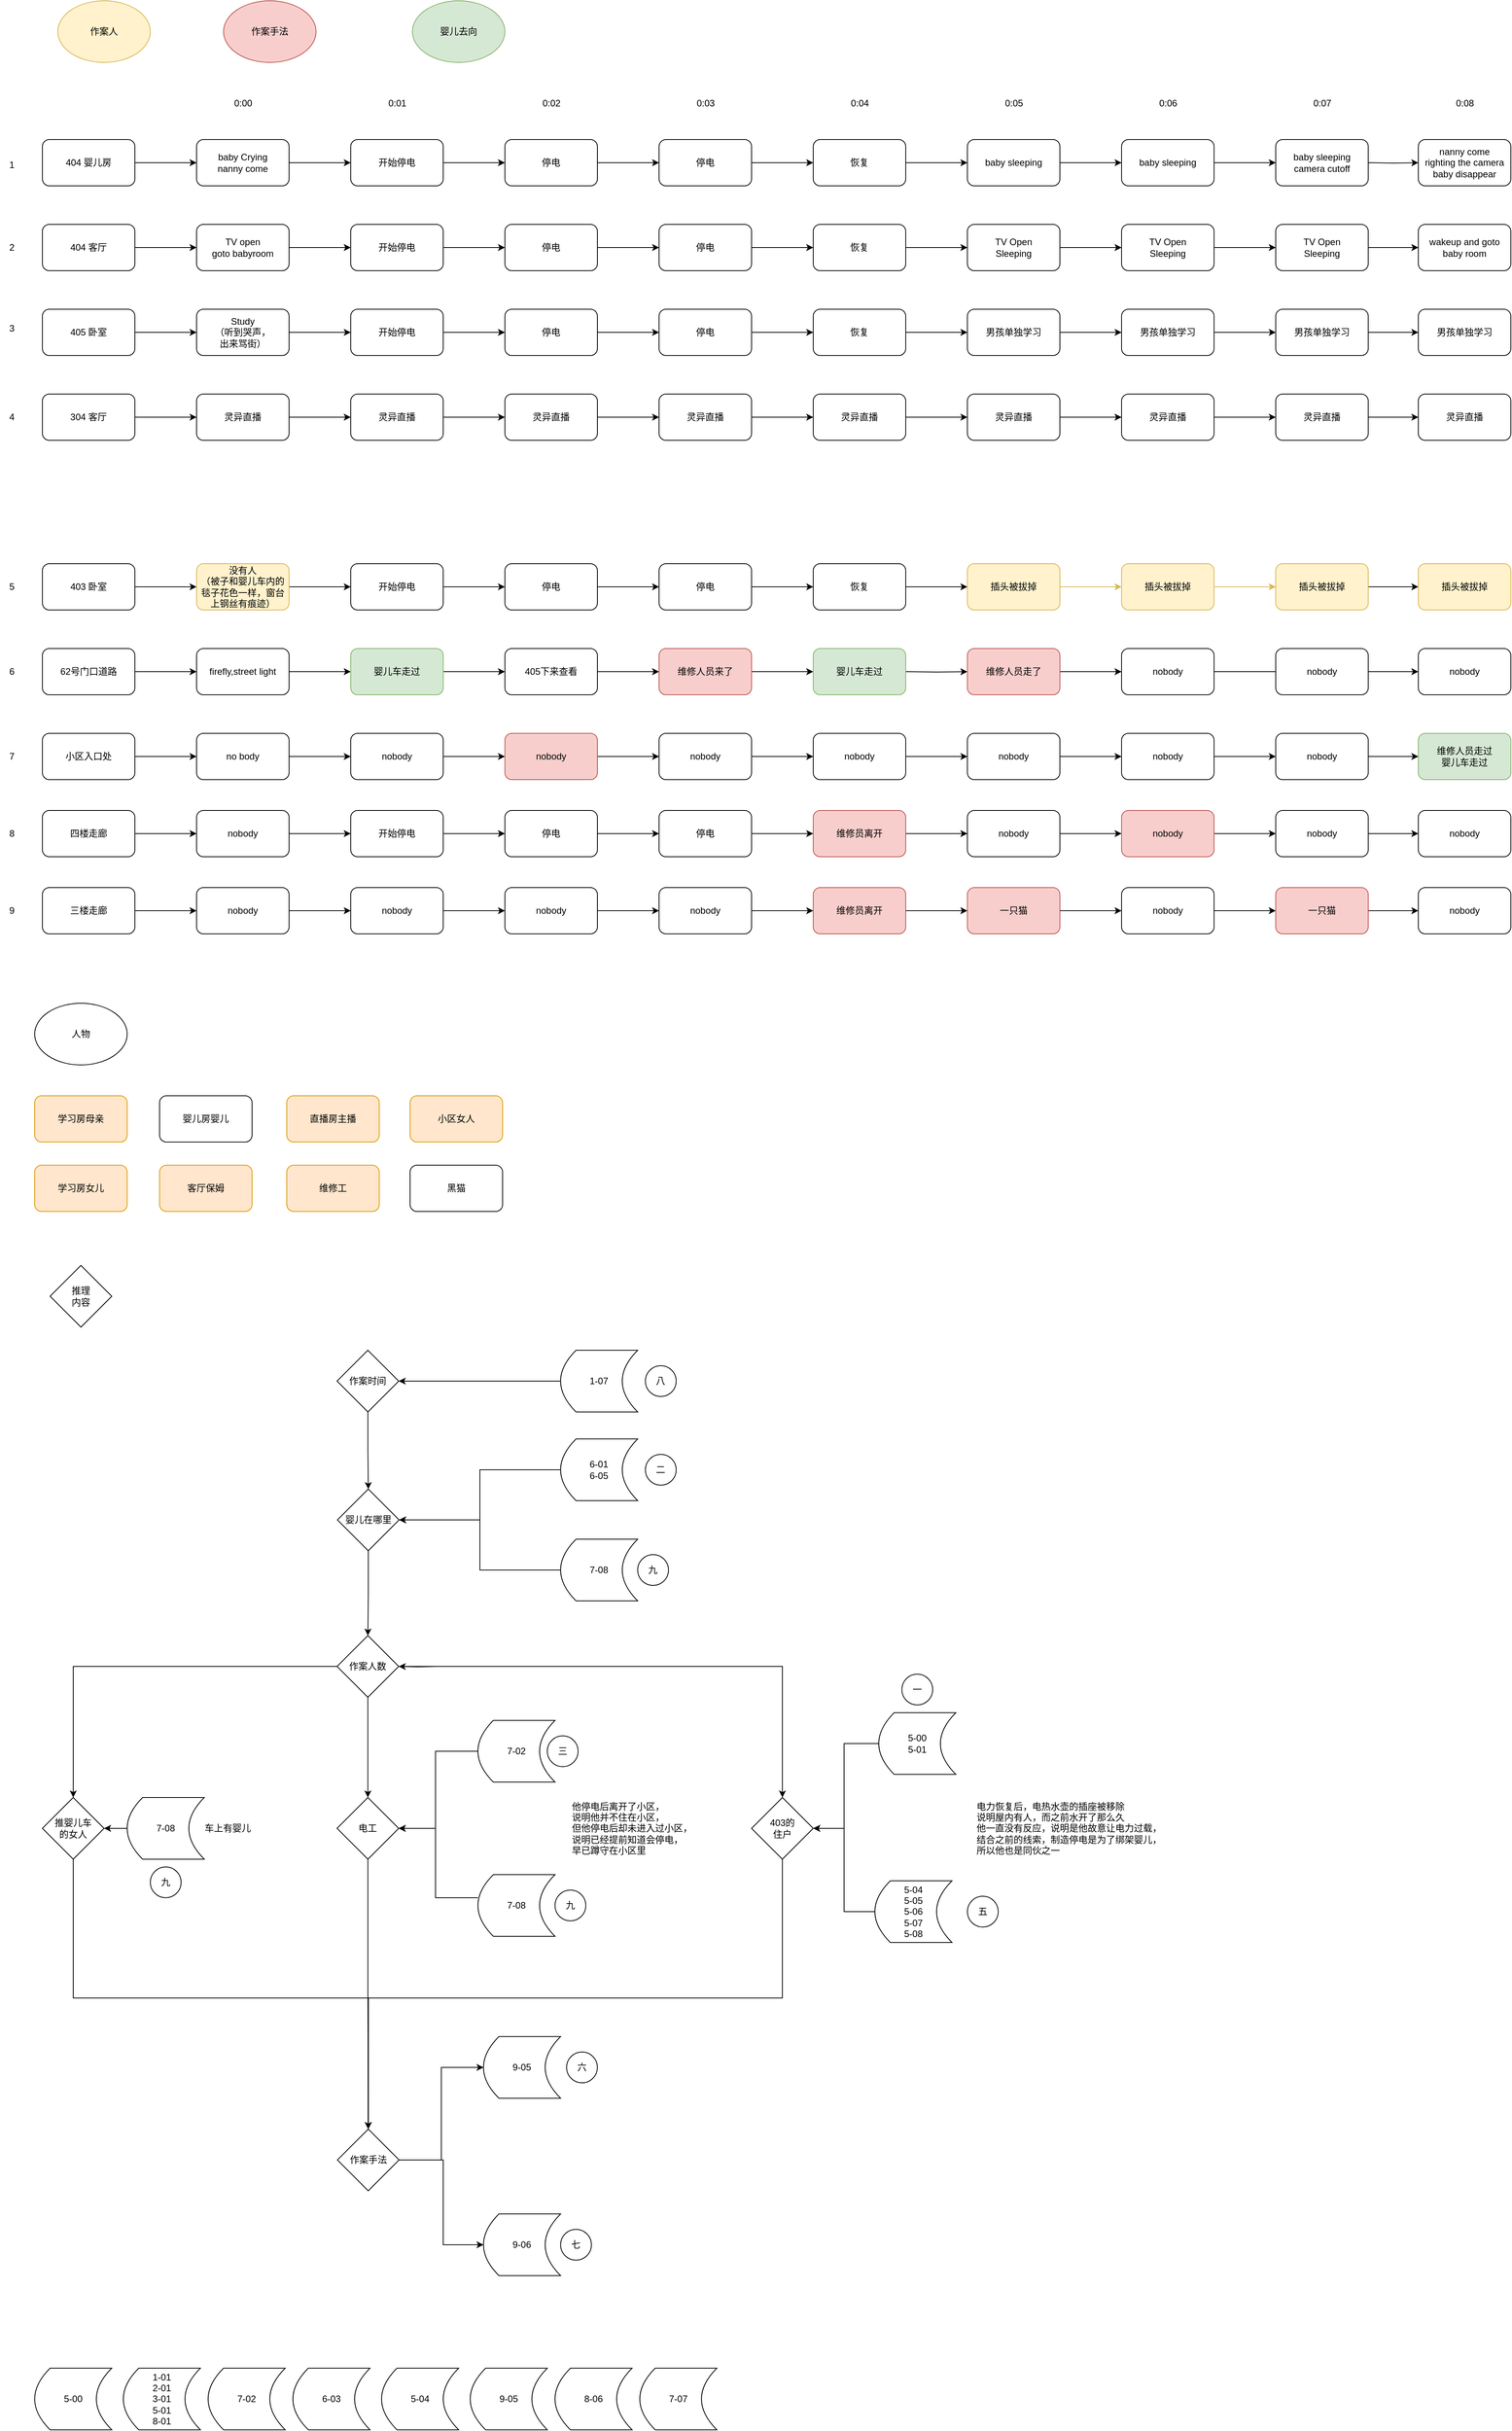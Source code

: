<mxfile version="26.0.2">
  <diagram name="第 1 页" id="StYRfDDTk3oZJzetcUu_">
    <mxGraphModel dx="2894" dy="2722" grid="1" gridSize="10" guides="1" tooltips="1" connect="1" arrows="1" fold="1" page="1" pageScale="1" pageWidth="827" pageHeight="1169" math="0" shadow="0">
      <root>
        <mxCell id="0" />
        <mxCell id="1" parent="0" />
        <mxCell id="yhZVjly_XVNJ5S8H_ek6-18" value="" style="edgeStyle=orthogonalEdgeStyle;rounded=0;orthogonalLoop=1;jettySize=auto;html=1;" parent="1" source="yhZVjly_XVNJ5S8H_ek6-1" target="yhZVjly_XVNJ5S8H_ek6-17" edge="1">
          <mxGeometry relative="1" as="geometry" />
        </mxCell>
        <mxCell id="yhZVjly_XVNJ5S8H_ek6-1" value="404 婴儿房" style="rounded=1;whiteSpace=wrap;html=1;" parent="1" vertex="1">
          <mxGeometry x="70" y="80" width="120" height="60" as="geometry" />
        </mxCell>
        <mxCell id="yhZVjly_XVNJ5S8H_ek6-95" style="edgeStyle=orthogonalEdgeStyle;rounded=0;orthogonalLoop=1;jettySize=auto;html=1;entryX=0;entryY=0.5;entryDx=0;entryDy=0;" parent="1" source="yhZVjly_XVNJ5S8H_ek6-3" target="yhZVjly_XVNJ5S8H_ek6-81" edge="1">
          <mxGeometry relative="1" as="geometry" />
        </mxCell>
        <mxCell id="yhZVjly_XVNJ5S8H_ek6-3" value="3&lt;span style=&quot;background-color: initial;&quot;&gt;04&lt;/span&gt;&lt;span style=&quot;background-color: initial;&quot;&gt;&amp;nbsp;客厅&lt;/span&gt;" style="rounded=1;whiteSpace=wrap;html=1;" parent="1" vertex="1">
          <mxGeometry x="70" y="410" width="120" height="60" as="geometry" />
        </mxCell>
        <mxCell id="yhZVjly_XVNJ5S8H_ek6-50" style="edgeStyle=orthogonalEdgeStyle;rounded=0;orthogonalLoop=1;jettySize=auto;html=1;entryX=0;entryY=0.5;entryDx=0;entryDy=0;" parent="1" source="yhZVjly_XVNJ5S8H_ek6-4" target="yhZVjly_XVNJ5S8H_ek6-49" edge="1">
          <mxGeometry relative="1" as="geometry" />
        </mxCell>
        <mxCell id="yhZVjly_XVNJ5S8H_ek6-4" value="405&lt;span style=&quot;background-color: initial;&quot;&gt;&amp;nbsp;卧室&lt;/span&gt;" style="rounded=1;whiteSpace=wrap;html=1;" parent="1" vertex="1">
          <mxGeometry x="70" y="300" width="120" height="60" as="geometry" />
        </mxCell>
        <mxCell id="yhZVjly_XVNJ5S8H_ek6-48" style="edgeStyle=orthogonalEdgeStyle;rounded=0;orthogonalLoop=1;jettySize=auto;html=1;entryX=0;entryY=0.5;entryDx=0;entryDy=0;" parent="1" source="yhZVjly_XVNJ5S8H_ek6-5" target="yhZVjly_XVNJ5S8H_ek6-34" edge="1">
          <mxGeometry relative="1" as="geometry" />
        </mxCell>
        <mxCell id="yhZVjly_XVNJ5S8H_ek6-5" value="404 客厅" style="rounded=1;whiteSpace=wrap;html=1;" parent="1" vertex="1">
          <mxGeometry x="70" y="190" width="120" height="60" as="geometry" />
        </mxCell>
        <mxCell id="yhZVjly_XVNJ5S8H_ek6-142" style="edgeStyle=orthogonalEdgeStyle;rounded=0;orthogonalLoop=1;jettySize=auto;html=1;entryX=0;entryY=0.5;entryDx=0;entryDy=0;" parent="1" source="yhZVjly_XVNJ5S8H_ek6-6" target="yhZVjly_XVNJ5S8H_ek6-128" edge="1">
          <mxGeometry relative="1" as="geometry" />
        </mxCell>
        <mxCell id="yhZVjly_XVNJ5S8H_ek6-6" value="403&lt;span style=&quot;background-color: initial;&quot;&gt;&amp;nbsp;卧室&lt;/span&gt;" style="rounded=1;whiteSpace=wrap;html=1;" parent="1" vertex="1">
          <mxGeometry x="70" y="630" width="120" height="60" as="geometry" />
        </mxCell>
        <mxCell id="yhZVjly_XVNJ5S8H_ek6-143" style="edgeStyle=orthogonalEdgeStyle;rounded=0;orthogonalLoop=1;jettySize=auto;html=1;entryX=0;entryY=0.5;entryDx=0;entryDy=0;" parent="1" source="yhZVjly_XVNJ5S8H_ek6-7" target="yhZVjly_XVNJ5S8H_ek6-98" edge="1">
          <mxGeometry relative="1" as="geometry" />
        </mxCell>
        <mxCell id="yhZVjly_XVNJ5S8H_ek6-7" value="62号门口道路" style="rounded=1;whiteSpace=wrap;html=1;" parent="1" vertex="1">
          <mxGeometry x="70" y="740" width="120" height="60" as="geometry" />
        </mxCell>
        <mxCell id="yhZVjly_XVNJ5S8H_ek6-144" style="edgeStyle=orthogonalEdgeStyle;rounded=0;orthogonalLoop=1;jettySize=auto;html=1;entryX=0;entryY=0.5;entryDx=0;entryDy=0;" parent="1" source="yhZVjly_XVNJ5S8H_ek6-8" target="yhZVjly_XVNJ5S8H_ek6-113" edge="1">
          <mxGeometry relative="1" as="geometry" />
        </mxCell>
        <mxCell id="yhZVjly_XVNJ5S8H_ek6-8" value="小区入口处" style="rounded=1;whiteSpace=wrap;html=1;" parent="1" vertex="1">
          <mxGeometry x="70" y="850" width="120" height="60" as="geometry" />
        </mxCell>
        <mxCell id="yhZVjly_XVNJ5S8H_ek6-9" value="0:00" style="text;html=1;align=center;verticalAlign=middle;resizable=0;points=[];autosize=1;strokeColor=none;fillColor=none;" parent="1" vertex="1">
          <mxGeometry x="305" y="18" width="50" height="30" as="geometry" />
        </mxCell>
        <mxCell id="yhZVjly_XVNJ5S8H_ek6-10" value="0:01" style="text;html=1;align=center;verticalAlign=middle;resizable=0;points=[];autosize=1;strokeColor=none;fillColor=none;" parent="1" vertex="1">
          <mxGeometry x="505" y="18" width="50" height="30" as="geometry" />
        </mxCell>
        <mxCell id="yhZVjly_XVNJ5S8H_ek6-11" value="0:02" style="text;html=1;align=center;verticalAlign=middle;resizable=0;points=[];autosize=1;strokeColor=none;fillColor=none;" parent="1" vertex="1">
          <mxGeometry x="705" y="18" width="50" height="30" as="geometry" />
        </mxCell>
        <mxCell id="yhZVjly_XVNJ5S8H_ek6-12" value="0:03" style="text;html=1;align=center;verticalAlign=middle;resizable=0;points=[];autosize=1;strokeColor=none;fillColor=none;" parent="1" vertex="1">
          <mxGeometry x="905" y="18" width="50" height="30" as="geometry" />
        </mxCell>
        <mxCell id="yhZVjly_XVNJ5S8H_ek6-13" value="0:04" style="text;html=1;align=center;verticalAlign=middle;resizable=0;points=[];autosize=1;strokeColor=none;fillColor=none;" parent="1" vertex="1">
          <mxGeometry x="1105" y="18" width="50" height="30" as="geometry" />
        </mxCell>
        <mxCell id="yhZVjly_XVNJ5S8H_ek6-14" value="0:05" style="text;html=1;align=center;verticalAlign=middle;resizable=0;points=[];autosize=1;strokeColor=none;fillColor=none;" parent="1" vertex="1">
          <mxGeometry x="1305" y="18" width="50" height="30" as="geometry" />
        </mxCell>
        <mxCell id="yhZVjly_XVNJ5S8H_ek6-15" value="0:06" style="text;html=1;align=center;verticalAlign=middle;resizable=0;points=[];autosize=1;strokeColor=none;fillColor=none;" parent="1" vertex="1">
          <mxGeometry x="1505" y="18" width="50" height="30" as="geometry" />
        </mxCell>
        <mxCell id="yhZVjly_XVNJ5S8H_ek6-16" value="0:07" style="text;html=1;align=center;verticalAlign=middle;resizable=0;points=[];autosize=1;strokeColor=none;fillColor=none;" parent="1" vertex="1">
          <mxGeometry x="1705" y="18" width="50" height="30" as="geometry" />
        </mxCell>
        <mxCell id="yhZVjly_XVNJ5S8H_ek6-20" value="" style="edgeStyle=orthogonalEdgeStyle;rounded=0;orthogonalLoop=1;jettySize=auto;html=1;" parent="1" source="yhZVjly_XVNJ5S8H_ek6-17" target="yhZVjly_XVNJ5S8H_ek6-19" edge="1">
          <mxGeometry relative="1" as="geometry" />
        </mxCell>
        <mxCell id="yhZVjly_XVNJ5S8H_ek6-17" value="baby Crying&lt;div&gt;nanny come&lt;/div&gt;" style="whiteSpace=wrap;html=1;rounded=1;" parent="1" vertex="1">
          <mxGeometry x="270" y="80" width="120" height="60" as="geometry" />
        </mxCell>
        <mxCell id="yhZVjly_XVNJ5S8H_ek6-22" value="" style="edgeStyle=orthogonalEdgeStyle;rounded=0;orthogonalLoop=1;jettySize=auto;html=1;" parent="1" source="yhZVjly_XVNJ5S8H_ek6-19" target="yhZVjly_XVNJ5S8H_ek6-21" edge="1">
          <mxGeometry relative="1" as="geometry" />
        </mxCell>
        <mxCell id="yhZVjly_XVNJ5S8H_ek6-19" value="开始停电" style="html=1;rounded=1;whiteSpace=wrap;" parent="1" vertex="1">
          <mxGeometry x="470" y="80" width="120" height="60" as="geometry" />
        </mxCell>
        <mxCell id="yhZVjly_XVNJ5S8H_ek6-24" value="" style="edgeStyle=orthogonalEdgeStyle;rounded=0;orthogonalLoop=1;jettySize=auto;html=1;" parent="1" source="yhZVjly_XVNJ5S8H_ek6-21" target="yhZVjly_XVNJ5S8H_ek6-23" edge="1">
          <mxGeometry relative="1" as="geometry" />
        </mxCell>
        <mxCell id="yhZVjly_XVNJ5S8H_ek6-21" value="停电" style="whiteSpace=wrap;html=1;rounded=1;" parent="1" vertex="1">
          <mxGeometry x="670" y="80" width="120" height="60" as="geometry" />
        </mxCell>
        <mxCell id="yhZVjly_XVNJ5S8H_ek6-26" value="" style="edgeStyle=orthogonalEdgeStyle;rounded=0;orthogonalLoop=1;jettySize=auto;html=1;" parent="1" source="yhZVjly_XVNJ5S8H_ek6-23" target="yhZVjly_XVNJ5S8H_ek6-25" edge="1">
          <mxGeometry relative="1" as="geometry" />
        </mxCell>
        <mxCell id="yhZVjly_XVNJ5S8H_ek6-23" value="停电" style="whiteSpace=wrap;html=1;rounded=1;" parent="1" vertex="1">
          <mxGeometry x="870" y="80" width="120" height="60" as="geometry" />
        </mxCell>
        <mxCell id="yhZVjly_XVNJ5S8H_ek6-28" value="" style="edgeStyle=orthogonalEdgeStyle;rounded=0;orthogonalLoop=1;jettySize=auto;html=1;" parent="1" source="yhZVjly_XVNJ5S8H_ek6-25" target="yhZVjly_XVNJ5S8H_ek6-27" edge="1">
          <mxGeometry relative="1" as="geometry" />
        </mxCell>
        <mxCell id="yhZVjly_XVNJ5S8H_ek6-25" value="恢复" style="whiteSpace=wrap;html=1;rounded=1;" parent="1" vertex="1">
          <mxGeometry x="1070" y="80" width="120" height="60" as="geometry" />
        </mxCell>
        <mxCell id="yhZVjly_XVNJ5S8H_ek6-30" value="" style="edgeStyle=orthogonalEdgeStyle;rounded=0;orthogonalLoop=1;jettySize=auto;html=1;" parent="1" source="yhZVjly_XVNJ5S8H_ek6-27" edge="1">
          <mxGeometry relative="1" as="geometry">
            <mxPoint x="1470" y="110" as="targetPoint" />
          </mxGeometry>
        </mxCell>
        <mxCell id="yhZVjly_XVNJ5S8H_ek6-27" value="baby sleeping" style="whiteSpace=wrap;html=1;rounded=1;" parent="1" vertex="1">
          <mxGeometry x="1270" y="80" width="120" height="60" as="geometry" />
        </mxCell>
        <mxCell id="yhZVjly_XVNJ5S8H_ek6-32" value="" style="edgeStyle=orthogonalEdgeStyle;rounded=0;orthogonalLoop=1;jettySize=auto;html=1;" parent="1" edge="1">
          <mxGeometry relative="1" as="geometry">
            <mxPoint x="1590" y="110" as="sourcePoint" />
            <mxPoint x="1670" y="110.0" as="targetPoint" />
          </mxGeometry>
        </mxCell>
        <mxCell id="XoiqX6V9MMiwxOYiTmVM-44" style="edgeStyle=orthogonalEdgeStyle;rounded=0;orthogonalLoop=1;jettySize=auto;html=1;entryX=0;entryY=0.5;entryDx=0;entryDy=0;" edge="1" parent="1" target="XoiqX6V9MMiwxOYiTmVM-36">
          <mxGeometry relative="1" as="geometry">
            <mxPoint x="1790" y="110" as="sourcePoint" />
          </mxGeometry>
        </mxCell>
        <mxCell id="yhZVjly_XVNJ5S8H_ek6-33" value="" style="edgeStyle=orthogonalEdgeStyle;rounded=0;orthogonalLoop=1;jettySize=auto;html=1;" parent="1" source="yhZVjly_XVNJ5S8H_ek6-34" target="yhZVjly_XVNJ5S8H_ek6-36" edge="1">
          <mxGeometry relative="1" as="geometry" />
        </mxCell>
        <mxCell id="yhZVjly_XVNJ5S8H_ek6-34" value="TV open&lt;div&gt;goto babyroom&lt;/div&gt;" style="whiteSpace=wrap;html=1;rounded=1;" parent="1" vertex="1">
          <mxGeometry x="270" y="190" width="120" height="60" as="geometry" />
        </mxCell>
        <mxCell id="yhZVjly_XVNJ5S8H_ek6-35" value="" style="edgeStyle=orthogonalEdgeStyle;rounded=0;orthogonalLoop=1;jettySize=auto;html=1;" parent="1" source="yhZVjly_XVNJ5S8H_ek6-36" target="yhZVjly_XVNJ5S8H_ek6-38" edge="1">
          <mxGeometry relative="1" as="geometry" />
        </mxCell>
        <mxCell id="yhZVjly_XVNJ5S8H_ek6-36" value="开始停电" style="whiteSpace=wrap;html=1;rounded=1;" parent="1" vertex="1">
          <mxGeometry x="470" y="190" width="120" height="60" as="geometry" />
        </mxCell>
        <mxCell id="yhZVjly_XVNJ5S8H_ek6-37" value="" style="edgeStyle=orthogonalEdgeStyle;rounded=0;orthogonalLoop=1;jettySize=auto;html=1;" parent="1" source="yhZVjly_XVNJ5S8H_ek6-38" target="yhZVjly_XVNJ5S8H_ek6-40" edge="1">
          <mxGeometry relative="1" as="geometry" />
        </mxCell>
        <mxCell id="yhZVjly_XVNJ5S8H_ek6-38" value="停电" style="whiteSpace=wrap;html=1;rounded=1;" parent="1" vertex="1">
          <mxGeometry x="670" y="190" width="120" height="60" as="geometry" />
        </mxCell>
        <mxCell id="yhZVjly_XVNJ5S8H_ek6-39" value="" style="edgeStyle=orthogonalEdgeStyle;rounded=0;orthogonalLoop=1;jettySize=auto;html=1;" parent="1" source="yhZVjly_XVNJ5S8H_ek6-40" target="yhZVjly_XVNJ5S8H_ek6-42" edge="1">
          <mxGeometry relative="1" as="geometry" />
        </mxCell>
        <mxCell id="yhZVjly_XVNJ5S8H_ek6-40" value="停电" style="whiteSpace=wrap;html=1;rounded=1;" parent="1" vertex="1">
          <mxGeometry x="870" y="190" width="120" height="60" as="geometry" />
        </mxCell>
        <mxCell id="yhZVjly_XVNJ5S8H_ek6-41" value="" style="edgeStyle=orthogonalEdgeStyle;rounded=0;orthogonalLoop=1;jettySize=auto;html=1;" parent="1" source="yhZVjly_XVNJ5S8H_ek6-42" target="yhZVjly_XVNJ5S8H_ek6-44" edge="1">
          <mxGeometry relative="1" as="geometry" />
        </mxCell>
        <mxCell id="yhZVjly_XVNJ5S8H_ek6-42" value="恢复" style="whiteSpace=wrap;html=1;rounded=1;" parent="1" vertex="1">
          <mxGeometry x="1070" y="190" width="120" height="60" as="geometry" />
        </mxCell>
        <mxCell id="yhZVjly_XVNJ5S8H_ek6-43" value="" style="edgeStyle=orthogonalEdgeStyle;rounded=0;orthogonalLoop=1;jettySize=auto;html=1;" parent="1" source="yhZVjly_XVNJ5S8H_ek6-44" target="yhZVjly_XVNJ5S8H_ek6-46" edge="1">
          <mxGeometry relative="1" as="geometry" />
        </mxCell>
        <mxCell id="yhZVjly_XVNJ5S8H_ek6-44" value="TV Open&lt;div&gt;Sleeping&lt;/div&gt;" style="whiteSpace=wrap;html=1;rounded=1;" parent="1" vertex="1">
          <mxGeometry x="1270" y="190" width="120" height="60" as="geometry" />
        </mxCell>
        <mxCell id="yhZVjly_XVNJ5S8H_ek6-45" value="" style="edgeStyle=orthogonalEdgeStyle;rounded=0;orthogonalLoop=1;jettySize=auto;html=1;" parent="1" source="yhZVjly_XVNJ5S8H_ek6-46" target="yhZVjly_XVNJ5S8H_ek6-47" edge="1">
          <mxGeometry relative="1" as="geometry" />
        </mxCell>
        <mxCell id="yhZVjly_XVNJ5S8H_ek6-46" value="TV Open&lt;div&gt;Sleeping&lt;/div&gt;" style="whiteSpace=wrap;html=1;rounded=1;" parent="1" vertex="1">
          <mxGeometry x="1470" y="190" width="120" height="60" as="geometry" />
        </mxCell>
        <mxCell id="XoiqX6V9MMiwxOYiTmVM-45" style="edgeStyle=orthogonalEdgeStyle;rounded=0;orthogonalLoop=1;jettySize=auto;html=1;" edge="1" parent="1" source="yhZVjly_XVNJ5S8H_ek6-47" target="XoiqX6V9MMiwxOYiTmVM-37">
          <mxGeometry relative="1" as="geometry" />
        </mxCell>
        <mxCell id="yhZVjly_XVNJ5S8H_ek6-47" value="TV Open&lt;div&gt;Sleeping&lt;/div&gt;" style="whiteSpace=wrap;html=1;rounded=1;" parent="1" vertex="1">
          <mxGeometry x="1670" y="190" width="120" height="60" as="geometry" />
        </mxCell>
        <mxCell id="yhZVjly_XVNJ5S8H_ek6-52" value="" style="edgeStyle=orthogonalEdgeStyle;rounded=0;orthogonalLoop=1;jettySize=auto;html=1;" parent="1" source="yhZVjly_XVNJ5S8H_ek6-49" target="yhZVjly_XVNJ5S8H_ek6-51" edge="1">
          <mxGeometry relative="1" as="geometry" />
        </mxCell>
        <mxCell id="yhZVjly_XVNJ5S8H_ek6-49" value="Study&lt;div&gt;（听到哭声，&lt;/div&gt;&lt;div&gt;出来骂街）&lt;/div&gt;" style="whiteSpace=wrap;html=1;rounded=1;" parent="1" vertex="1">
          <mxGeometry x="270" y="300" width="120" height="60" as="geometry" />
        </mxCell>
        <mxCell id="yhZVjly_XVNJ5S8H_ek6-64" style="edgeStyle=orthogonalEdgeStyle;rounded=0;orthogonalLoop=1;jettySize=auto;html=1;entryX=0;entryY=0.5;entryDx=0;entryDy=0;" parent="1" source="yhZVjly_XVNJ5S8H_ek6-51" target="yhZVjly_XVNJ5S8H_ek6-54" edge="1">
          <mxGeometry relative="1" as="geometry" />
        </mxCell>
        <mxCell id="yhZVjly_XVNJ5S8H_ek6-51" value="开始停电" style="whiteSpace=wrap;html=1;rounded=1;" parent="1" vertex="1">
          <mxGeometry x="470" y="300" width="120" height="60" as="geometry" />
        </mxCell>
        <mxCell id="yhZVjly_XVNJ5S8H_ek6-53" value="" style="edgeStyle=orthogonalEdgeStyle;rounded=0;orthogonalLoop=1;jettySize=auto;html=1;" parent="1" source="yhZVjly_XVNJ5S8H_ek6-54" target="yhZVjly_XVNJ5S8H_ek6-56" edge="1">
          <mxGeometry relative="1" as="geometry" />
        </mxCell>
        <mxCell id="yhZVjly_XVNJ5S8H_ek6-54" value="停电" style="whiteSpace=wrap;html=1;rounded=1;" parent="1" vertex="1">
          <mxGeometry x="670" y="300" width="120" height="60" as="geometry" />
        </mxCell>
        <mxCell id="yhZVjly_XVNJ5S8H_ek6-55" value="" style="edgeStyle=orthogonalEdgeStyle;rounded=0;orthogonalLoop=1;jettySize=auto;html=1;" parent="1" source="yhZVjly_XVNJ5S8H_ek6-56" target="yhZVjly_XVNJ5S8H_ek6-58" edge="1">
          <mxGeometry relative="1" as="geometry" />
        </mxCell>
        <mxCell id="yhZVjly_XVNJ5S8H_ek6-56" value="停电" style="whiteSpace=wrap;html=1;rounded=1;" parent="1" vertex="1">
          <mxGeometry x="870" y="300" width="120" height="60" as="geometry" />
        </mxCell>
        <mxCell id="yhZVjly_XVNJ5S8H_ek6-57" value="" style="edgeStyle=orthogonalEdgeStyle;rounded=0;orthogonalLoop=1;jettySize=auto;html=1;" parent="1" source="yhZVjly_XVNJ5S8H_ek6-58" target="yhZVjly_XVNJ5S8H_ek6-60" edge="1">
          <mxGeometry relative="1" as="geometry" />
        </mxCell>
        <mxCell id="yhZVjly_XVNJ5S8H_ek6-58" value="恢复" style="whiteSpace=wrap;html=1;rounded=1;" parent="1" vertex="1">
          <mxGeometry x="1070" y="300" width="120" height="60" as="geometry" />
        </mxCell>
        <mxCell id="yhZVjly_XVNJ5S8H_ek6-59" value="" style="edgeStyle=orthogonalEdgeStyle;rounded=0;orthogonalLoop=1;jettySize=auto;html=1;" parent="1" source="yhZVjly_XVNJ5S8H_ek6-60" target="yhZVjly_XVNJ5S8H_ek6-62" edge="1">
          <mxGeometry relative="1" as="geometry" />
        </mxCell>
        <mxCell id="yhZVjly_XVNJ5S8H_ek6-60" value="男孩单独学习" style="whiteSpace=wrap;html=1;rounded=1;" parent="1" vertex="1">
          <mxGeometry x="1270" y="300" width="120" height="60" as="geometry" />
        </mxCell>
        <mxCell id="yhZVjly_XVNJ5S8H_ek6-61" value="" style="edgeStyle=orthogonalEdgeStyle;rounded=0;orthogonalLoop=1;jettySize=auto;html=1;" parent="1" source="yhZVjly_XVNJ5S8H_ek6-62" target="yhZVjly_XVNJ5S8H_ek6-63" edge="1">
          <mxGeometry relative="1" as="geometry" />
        </mxCell>
        <mxCell id="yhZVjly_XVNJ5S8H_ek6-62" value="男孩单独学习" style="whiteSpace=wrap;html=1;rounded=1;" parent="1" vertex="1">
          <mxGeometry x="1470" y="300" width="120" height="60" as="geometry" />
        </mxCell>
        <mxCell id="XoiqX6V9MMiwxOYiTmVM-46" style="edgeStyle=orthogonalEdgeStyle;rounded=0;orthogonalLoop=1;jettySize=auto;html=1;entryX=0;entryY=0.5;entryDx=0;entryDy=0;" edge="1" parent="1" source="yhZVjly_XVNJ5S8H_ek6-63" target="XoiqX6V9MMiwxOYiTmVM-38">
          <mxGeometry relative="1" as="geometry" />
        </mxCell>
        <mxCell id="yhZVjly_XVNJ5S8H_ek6-63" value="男孩单独学习" style="whiteSpace=wrap;html=1;rounded=1;" parent="1" vertex="1">
          <mxGeometry x="1670" y="300" width="120" height="60" as="geometry" />
        </mxCell>
        <mxCell id="yhZVjly_XVNJ5S8H_ek6-80" value="" style="edgeStyle=orthogonalEdgeStyle;rounded=0;orthogonalLoop=1;jettySize=auto;html=1;" parent="1" source="yhZVjly_XVNJ5S8H_ek6-81" target="yhZVjly_XVNJ5S8H_ek6-83" edge="1">
          <mxGeometry relative="1" as="geometry" />
        </mxCell>
        <mxCell id="yhZVjly_XVNJ5S8H_ek6-81" value="灵异直播" style="whiteSpace=wrap;html=1;rounded=1;" parent="1" vertex="1">
          <mxGeometry x="270" y="410" width="120" height="60" as="geometry" />
        </mxCell>
        <mxCell id="yhZVjly_XVNJ5S8H_ek6-82" style="edgeStyle=orthogonalEdgeStyle;rounded=0;orthogonalLoop=1;jettySize=auto;html=1;entryX=0;entryY=0.5;entryDx=0;entryDy=0;" parent="1" source="yhZVjly_XVNJ5S8H_ek6-83" target="yhZVjly_XVNJ5S8H_ek6-85" edge="1">
          <mxGeometry relative="1" as="geometry" />
        </mxCell>
        <mxCell id="yhZVjly_XVNJ5S8H_ek6-83" value="灵异直播" style="whiteSpace=wrap;html=1;rounded=1;" parent="1" vertex="1">
          <mxGeometry x="470" y="410" width="120" height="60" as="geometry" />
        </mxCell>
        <mxCell id="yhZVjly_XVNJ5S8H_ek6-84" value="" style="edgeStyle=orthogonalEdgeStyle;rounded=0;orthogonalLoop=1;jettySize=auto;html=1;" parent="1" source="yhZVjly_XVNJ5S8H_ek6-85" target="yhZVjly_XVNJ5S8H_ek6-87" edge="1">
          <mxGeometry relative="1" as="geometry" />
        </mxCell>
        <mxCell id="yhZVjly_XVNJ5S8H_ek6-85" value="灵异直播" style="whiteSpace=wrap;html=1;rounded=1;" parent="1" vertex="1">
          <mxGeometry x="670" y="410" width="120" height="60" as="geometry" />
        </mxCell>
        <mxCell id="yhZVjly_XVNJ5S8H_ek6-86" value="" style="edgeStyle=orthogonalEdgeStyle;rounded=0;orthogonalLoop=1;jettySize=auto;html=1;" parent="1" source="yhZVjly_XVNJ5S8H_ek6-87" target="yhZVjly_XVNJ5S8H_ek6-89" edge="1">
          <mxGeometry relative="1" as="geometry" />
        </mxCell>
        <mxCell id="yhZVjly_XVNJ5S8H_ek6-87" value="灵异直播" style="whiteSpace=wrap;html=1;rounded=1;" parent="1" vertex="1">
          <mxGeometry x="870" y="410" width="120" height="60" as="geometry" />
        </mxCell>
        <mxCell id="yhZVjly_XVNJ5S8H_ek6-88" value="" style="edgeStyle=orthogonalEdgeStyle;rounded=0;orthogonalLoop=1;jettySize=auto;html=1;" parent="1" source="yhZVjly_XVNJ5S8H_ek6-89" target="yhZVjly_XVNJ5S8H_ek6-91" edge="1">
          <mxGeometry relative="1" as="geometry" />
        </mxCell>
        <mxCell id="yhZVjly_XVNJ5S8H_ek6-89" value="灵异直播" style="whiteSpace=wrap;html=1;rounded=1;" parent="1" vertex="1">
          <mxGeometry x="1070" y="410" width="120" height="60" as="geometry" />
        </mxCell>
        <mxCell id="yhZVjly_XVNJ5S8H_ek6-90" value="" style="edgeStyle=orthogonalEdgeStyle;rounded=0;orthogonalLoop=1;jettySize=auto;html=1;" parent="1" source="yhZVjly_XVNJ5S8H_ek6-91" target="yhZVjly_XVNJ5S8H_ek6-93" edge="1">
          <mxGeometry relative="1" as="geometry" />
        </mxCell>
        <mxCell id="yhZVjly_XVNJ5S8H_ek6-91" value="灵异直播" style="whiteSpace=wrap;html=1;rounded=1;" parent="1" vertex="1">
          <mxGeometry x="1270" y="410" width="120" height="60" as="geometry" />
        </mxCell>
        <mxCell id="yhZVjly_XVNJ5S8H_ek6-92" value="" style="edgeStyle=orthogonalEdgeStyle;rounded=0;orthogonalLoop=1;jettySize=auto;html=1;" parent="1" source="yhZVjly_XVNJ5S8H_ek6-93" target="yhZVjly_XVNJ5S8H_ek6-94" edge="1">
          <mxGeometry relative="1" as="geometry" />
        </mxCell>
        <mxCell id="yhZVjly_XVNJ5S8H_ek6-93" value="灵异直播" style="whiteSpace=wrap;html=1;rounded=1;" parent="1" vertex="1">
          <mxGeometry x="1470" y="410" width="120" height="60" as="geometry" />
        </mxCell>
        <mxCell id="XoiqX6V9MMiwxOYiTmVM-47" style="edgeStyle=orthogonalEdgeStyle;rounded=0;orthogonalLoop=1;jettySize=auto;html=1;entryX=0;entryY=0.5;entryDx=0;entryDy=0;" edge="1" parent="1" source="yhZVjly_XVNJ5S8H_ek6-94" target="XoiqX6V9MMiwxOYiTmVM-39">
          <mxGeometry relative="1" as="geometry" />
        </mxCell>
        <mxCell id="yhZVjly_XVNJ5S8H_ek6-94" value="灵异直播" style="whiteSpace=wrap;html=1;rounded=1;" parent="1" vertex="1">
          <mxGeometry x="1670" y="410" width="120" height="60" as="geometry" />
        </mxCell>
        <mxCell id="yhZVjly_XVNJ5S8H_ek6-97" value="" style="edgeStyle=orthogonalEdgeStyle;rounded=0;orthogonalLoop=1;jettySize=auto;html=1;" parent="1" source="yhZVjly_XVNJ5S8H_ek6-98" target="yhZVjly_XVNJ5S8H_ek6-100" edge="1">
          <mxGeometry relative="1" as="geometry" />
        </mxCell>
        <mxCell id="yhZVjly_XVNJ5S8H_ek6-98" value="firefly,street light" style="whiteSpace=wrap;html=1;rounded=1;" parent="1" vertex="1">
          <mxGeometry x="270" y="740" width="120" height="60" as="geometry" />
        </mxCell>
        <mxCell id="yhZVjly_XVNJ5S8H_ek6-99" style="edgeStyle=orthogonalEdgeStyle;rounded=0;orthogonalLoop=1;jettySize=auto;html=1;entryX=0;entryY=0.5;entryDx=0;entryDy=0;" parent="1" source="yhZVjly_XVNJ5S8H_ek6-100" target="yhZVjly_XVNJ5S8H_ek6-102" edge="1">
          <mxGeometry relative="1" as="geometry" />
        </mxCell>
        <mxCell id="yhZVjly_XVNJ5S8H_ek6-100" value="婴儿车走过" style="whiteSpace=wrap;html=1;rounded=1;fillColor=#d5e8d4;strokeColor=#82b366;" parent="1" vertex="1">
          <mxGeometry x="470" y="740" width="120" height="60" as="geometry" />
        </mxCell>
        <mxCell id="yhZVjly_XVNJ5S8H_ek6-101" value="" style="edgeStyle=orthogonalEdgeStyle;rounded=0;orthogonalLoop=1;jettySize=auto;html=1;" parent="1" source="yhZVjly_XVNJ5S8H_ek6-102" target="yhZVjly_XVNJ5S8H_ek6-104" edge="1">
          <mxGeometry relative="1" as="geometry" />
        </mxCell>
        <mxCell id="yhZVjly_XVNJ5S8H_ek6-102" value="405下来查看" style="whiteSpace=wrap;html=1;rounded=1;" parent="1" vertex="1">
          <mxGeometry x="670" y="740" width="120" height="60" as="geometry" />
        </mxCell>
        <mxCell id="yhZVjly_XVNJ5S8H_ek6-103" value="" style="edgeStyle=orthogonalEdgeStyle;rounded=0;orthogonalLoop=1;jettySize=auto;html=1;" parent="1" source="yhZVjly_XVNJ5S8H_ek6-104" edge="1">
          <mxGeometry relative="1" as="geometry">
            <mxPoint x="1070" y="770" as="targetPoint" />
          </mxGeometry>
        </mxCell>
        <mxCell id="yhZVjly_XVNJ5S8H_ek6-104" value="维修人员来了" style="whiteSpace=wrap;html=1;rounded=1;fillColor=#f8cecc;strokeColor=#b85450;" parent="1" vertex="1">
          <mxGeometry x="870" y="740" width="120" height="60" as="geometry" />
        </mxCell>
        <mxCell id="yhZVjly_XVNJ5S8H_ek6-105" value="" style="edgeStyle=orthogonalEdgeStyle;rounded=0;orthogonalLoop=1;jettySize=auto;html=1;" parent="1" target="yhZVjly_XVNJ5S8H_ek6-108" edge="1">
          <mxGeometry relative="1" as="geometry">
            <mxPoint x="1190" y="770" as="sourcePoint" />
          </mxGeometry>
        </mxCell>
        <mxCell id="yhZVjly_XVNJ5S8H_ek6-107" value="" style="edgeStyle=orthogonalEdgeStyle;rounded=0;orthogonalLoop=1;jettySize=auto;html=1;" parent="1" source="yhZVjly_XVNJ5S8H_ek6-108" target="yhZVjly_XVNJ5S8H_ek6-110" edge="1">
          <mxGeometry relative="1" as="geometry" />
        </mxCell>
        <mxCell id="yhZVjly_XVNJ5S8H_ek6-108" value="维修人员走了" style="whiteSpace=wrap;html=1;rounded=1;fillColor=#f8cecc;strokeColor=#b85450;" parent="1" vertex="1">
          <mxGeometry x="1270" y="740" width="120" height="60" as="geometry" />
        </mxCell>
        <mxCell id="yhZVjly_XVNJ5S8H_ek6-109" value="" style="edgeStyle=orthogonalEdgeStyle;rounded=0;orthogonalLoop=1;jettySize=auto;html=1;entryX=0;entryY=0.5;entryDx=0;entryDy=0;" parent="1" source="yhZVjly_XVNJ5S8H_ek6-110" target="XoiqX6V9MMiwxOYiTmVM-40" edge="1">
          <mxGeometry relative="1" as="geometry" />
        </mxCell>
        <mxCell id="yhZVjly_XVNJ5S8H_ek6-110" value="nobody" style="whiteSpace=wrap;html=1;rounded=1;" parent="1" vertex="1">
          <mxGeometry x="1470" y="740" width="120" height="60" as="geometry" />
        </mxCell>
        <mxCell id="yhZVjly_XVNJ5S8H_ek6-112" value="" style="edgeStyle=orthogonalEdgeStyle;rounded=0;orthogonalLoop=1;jettySize=auto;html=1;" parent="1" source="yhZVjly_XVNJ5S8H_ek6-113" target="yhZVjly_XVNJ5S8H_ek6-115" edge="1">
          <mxGeometry relative="1" as="geometry" />
        </mxCell>
        <mxCell id="yhZVjly_XVNJ5S8H_ek6-113" value="no body" style="whiteSpace=wrap;html=1;rounded=1;" parent="1" vertex="1">
          <mxGeometry x="270" y="850" width="120" height="60" as="geometry" />
        </mxCell>
        <mxCell id="yhZVjly_XVNJ5S8H_ek6-114" style="edgeStyle=orthogonalEdgeStyle;rounded=0;orthogonalLoop=1;jettySize=auto;html=1;entryX=0;entryY=0.5;entryDx=0;entryDy=0;" parent="1" source="yhZVjly_XVNJ5S8H_ek6-115" target="yhZVjly_XVNJ5S8H_ek6-117" edge="1">
          <mxGeometry relative="1" as="geometry" />
        </mxCell>
        <mxCell id="yhZVjly_XVNJ5S8H_ek6-115" value="nobody" style="whiteSpace=wrap;html=1;rounded=1;" parent="1" vertex="1">
          <mxGeometry x="470" y="850" width="120" height="60" as="geometry" />
        </mxCell>
        <mxCell id="yhZVjly_XVNJ5S8H_ek6-116" value="" style="edgeStyle=orthogonalEdgeStyle;rounded=0;orthogonalLoop=1;jettySize=auto;html=1;" parent="1" source="yhZVjly_XVNJ5S8H_ek6-117" target="yhZVjly_XVNJ5S8H_ek6-119" edge="1">
          <mxGeometry relative="1" as="geometry" />
        </mxCell>
        <mxCell id="yhZVjly_XVNJ5S8H_ek6-117" value="nobody" style="whiteSpace=wrap;html=1;rounded=1;fillColor=#f8cecc;strokeColor=#b85450;" parent="1" vertex="1">
          <mxGeometry x="670" y="850" width="120" height="60" as="geometry" />
        </mxCell>
        <mxCell id="yhZVjly_XVNJ5S8H_ek6-118" value="" style="edgeStyle=orthogonalEdgeStyle;rounded=0;orthogonalLoop=1;jettySize=auto;html=1;" parent="1" source="yhZVjly_XVNJ5S8H_ek6-119" target="yhZVjly_XVNJ5S8H_ek6-121" edge="1">
          <mxGeometry relative="1" as="geometry" />
        </mxCell>
        <mxCell id="yhZVjly_XVNJ5S8H_ek6-119" value="nobody" style="whiteSpace=wrap;html=1;rounded=1;" parent="1" vertex="1">
          <mxGeometry x="870" y="850" width="120" height="60" as="geometry" />
        </mxCell>
        <mxCell id="yhZVjly_XVNJ5S8H_ek6-120" value="" style="edgeStyle=orthogonalEdgeStyle;rounded=0;orthogonalLoop=1;jettySize=auto;html=1;" parent="1" source="yhZVjly_XVNJ5S8H_ek6-121" target="yhZVjly_XVNJ5S8H_ek6-123" edge="1">
          <mxGeometry relative="1" as="geometry" />
        </mxCell>
        <mxCell id="yhZVjly_XVNJ5S8H_ek6-121" value="nobody" style="whiteSpace=wrap;html=1;rounded=1;" parent="1" vertex="1">
          <mxGeometry x="1070" y="850" width="120" height="60" as="geometry" />
        </mxCell>
        <mxCell id="yhZVjly_XVNJ5S8H_ek6-122" value="" style="edgeStyle=orthogonalEdgeStyle;rounded=0;orthogonalLoop=1;jettySize=auto;html=1;" parent="1" source="yhZVjly_XVNJ5S8H_ek6-123" target="yhZVjly_XVNJ5S8H_ek6-125" edge="1">
          <mxGeometry relative="1" as="geometry" />
        </mxCell>
        <mxCell id="yhZVjly_XVNJ5S8H_ek6-123" value="nobody" style="whiteSpace=wrap;html=1;rounded=1;" parent="1" vertex="1">
          <mxGeometry x="1270" y="850" width="120" height="60" as="geometry" />
        </mxCell>
        <mxCell id="yhZVjly_XVNJ5S8H_ek6-124" value="" style="edgeStyle=orthogonalEdgeStyle;rounded=0;orthogonalLoop=1;jettySize=auto;html=1;" parent="1" source="yhZVjly_XVNJ5S8H_ek6-111" target="yhZVjly_XVNJ5S8H_ek6-126" edge="1">
          <mxGeometry relative="1" as="geometry" />
        </mxCell>
        <mxCell id="yhZVjly_XVNJ5S8H_ek6-125" value="nobody" style="whiteSpace=wrap;html=1;rounded=1;" parent="1" vertex="1">
          <mxGeometry x="1470" y="850" width="120" height="60" as="geometry" />
        </mxCell>
        <mxCell id="yhZVjly_XVNJ5S8H_ek6-126" value="维修人员走过&lt;div&gt;婴儿车走过&lt;/div&gt;" style="whiteSpace=wrap;html=1;rounded=1;fillColor=#d5e8d4;strokeColor=#82b366;" parent="1" vertex="1">
          <mxGeometry x="1855" y="850" width="120" height="60" as="geometry" />
        </mxCell>
        <mxCell id="yhZVjly_XVNJ5S8H_ek6-127" value="" style="edgeStyle=orthogonalEdgeStyle;rounded=0;orthogonalLoop=1;jettySize=auto;html=1;" parent="1" source="yhZVjly_XVNJ5S8H_ek6-128" target="yhZVjly_XVNJ5S8H_ek6-130" edge="1">
          <mxGeometry relative="1" as="geometry" />
        </mxCell>
        <mxCell id="yhZVjly_XVNJ5S8H_ek6-128" value="没有人&lt;div&gt;（被子和婴儿车内的毯子花色一样，窗台上钢丝有痕迹）&lt;/div&gt;" style="whiteSpace=wrap;html=1;rounded=1;fillColor=#fff2cc;strokeColor=#d6b656;" parent="1" vertex="1">
          <mxGeometry x="270" y="630" width="120" height="60" as="geometry" />
        </mxCell>
        <mxCell id="yhZVjly_XVNJ5S8H_ek6-129" style="edgeStyle=orthogonalEdgeStyle;rounded=0;orthogonalLoop=1;jettySize=auto;html=1;entryX=0;entryY=0.5;entryDx=0;entryDy=0;" parent="1" source="yhZVjly_XVNJ5S8H_ek6-130" target="yhZVjly_XVNJ5S8H_ek6-132" edge="1">
          <mxGeometry relative="1" as="geometry" />
        </mxCell>
        <mxCell id="yhZVjly_XVNJ5S8H_ek6-130" value="开始停电" style="whiteSpace=wrap;html=1;rounded=1;" parent="1" vertex="1">
          <mxGeometry x="470" y="630" width="120" height="60" as="geometry" />
        </mxCell>
        <mxCell id="yhZVjly_XVNJ5S8H_ek6-131" value="" style="edgeStyle=orthogonalEdgeStyle;rounded=0;orthogonalLoop=1;jettySize=auto;html=1;" parent="1" source="yhZVjly_XVNJ5S8H_ek6-132" target="yhZVjly_XVNJ5S8H_ek6-134" edge="1">
          <mxGeometry relative="1" as="geometry" />
        </mxCell>
        <mxCell id="yhZVjly_XVNJ5S8H_ek6-132" value="停电" style="whiteSpace=wrap;html=1;rounded=1;" parent="1" vertex="1">
          <mxGeometry x="670" y="630" width="120" height="60" as="geometry" />
        </mxCell>
        <mxCell id="yhZVjly_XVNJ5S8H_ek6-133" value="" style="edgeStyle=orthogonalEdgeStyle;rounded=0;orthogonalLoop=1;jettySize=auto;html=1;" parent="1" source="yhZVjly_XVNJ5S8H_ek6-134" target="yhZVjly_XVNJ5S8H_ek6-136" edge="1">
          <mxGeometry relative="1" as="geometry" />
        </mxCell>
        <mxCell id="yhZVjly_XVNJ5S8H_ek6-134" value="停电" style="whiteSpace=wrap;html=1;rounded=1;" parent="1" vertex="1">
          <mxGeometry x="870" y="630" width="120" height="60" as="geometry" />
        </mxCell>
        <mxCell id="yhZVjly_XVNJ5S8H_ek6-135" value="" style="edgeStyle=orthogonalEdgeStyle;rounded=0;orthogonalLoop=1;jettySize=auto;html=1;" parent="1" source="yhZVjly_XVNJ5S8H_ek6-136" target="yhZVjly_XVNJ5S8H_ek6-138" edge="1">
          <mxGeometry relative="1" as="geometry" />
        </mxCell>
        <mxCell id="yhZVjly_XVNJ5S8H_ek6-136" value="恢复" style="whiteSpace=wrap;html=1;rounded=1;" parent="1" vertex="1">
          <mxGeometry x="1070" y="630" width="120" height="60" as="geometry" />
        </mxCell>
        <mxCell id="yhZVjly_XVNJ5S8H_ek6-137" value="" style="edgeStyle=orthogonalEdgeStyle;rounded=0;orthogonalLoop=1;jettySize=auto;html=1;fillColor=#fff2cc;strokeColor=#d6b656;" parent="1" source="yhZVjly_XVNJ5S8H_ek6-138" target="yhZVjly_XVNJ5S8H_ek6-140" edge="1">
          <mxGeometry relative="1" as="geometry" />
        </mxCell>
        <mxCell id="yhZVjly_XVNJ5S8H_ek6-138" value="插头被拔掉" style="whiteSpace=wrap;html=1;rounded=1;fillColor=#fff2cc;strokeColor=#d6b656;" parent="1" vertex="1">
          <mxGeometry x="1270" y="630" width="120" height="60" as="geometry" />
        </mxCell>
        <mxCell id="yhZVjly_XVNJ5S8H_ek6-139" value="" style="edgeStyle=orthogonalEdgeStyle;rounded=0;orthogonalLoop=1;jettySize=auto;html=1;fillColor=#fff2cc;strokeColor=#d6b656;" parent="1" source="yhZVjly_XVNJ5S8H_ek6-140" target="yhZVjly_XVNJ5S8H_ek6-141" edge="1">
          <mxGeometry relative="1" as="geometry" />
        </mxCell>
        <mxCell id="yhZVjly_XVNJ5S8H_ek6-140" value="插头被拔掉" style="whiteSpace=wrap;html=1;rounded=1;fillColor=#fff2cc;strokeColor=#d6b656;" parent="1" vertex="1">
          <mxGeometry x="1470" y="630" width="120" height="60" as="geometry" />
        </mxCell>
        <mxCell id="XoiqX6V9MMiwxOYiTmVM-48" style="edgeStyle=orthogonalEdgeStyle;rounded=0;orthogonalLoop=1;jettySize=auto;html=1;entryX=0;entryY=0.5;entryDx=0;entryDy=0;" edge="1" parent="1" source="yhZVjly_XVNJ5S8H_ek6-141" target="XoiqX6V9MMiwxOYiTmVM-41">
          <mxGeometry relative="1" as="geometry" />
        </mxCell>
        <mxCell id="yhZVjly_XVNJ5S8H_ek6-141" value="插头被拔掉" style="whiteSpace=wrap;html=1;rounded=1;fillColor=#fff2cc;strokeColor=#d6b656;" parent="1" vertex="1">
          <mxGeometry x="1670" y="630" width="120" height="60" as="geometry" />
        </mxCell>
        <mxCell id="oFv0J-Q5Eni3K3uzDPN7-2" style="edgeStyle=orthogonalEdgeStyle;rounded=0;orthogonalLoop=1;jettySize=auto;html=1;entryX=0;entryY=0.5;entryDx=0;entryDy=0;" parent="1" source="oFv0J-Q5Eni3K3uzDPN7-3" target="oFv0J-Q5Eni3K3uzDPN7-5" edge="1">
          <mxGeometry relative="1" as="geometry" />
        </mxCell>
        <mxCell id="oFv0J-Q5Eni3K3uzDPN7-3" value="四楼走廊" style="rounded=1;whiteSpace=wrap;html=1;" parent="1" vertex="1">
          <mxGeometry x="70" y="950" width="120" height="60" as="geometry" />
        </mxCell>
        <mxCell id="oFv0J-Q5Eni3K3uzDPN7-4" value="" style="edgeStyle=orthogonalEdgeStyle;rounded=0;orthogonalLoop=1;jettySize=auto;html=1;" parent="1" source="oFv0J-Q5Eni3K3uzDPN7-5" target="oFv0J-Q5Eni3K3uzDPN7-7" edge="1">
          <mxGeometry relative="1" as="geometry" />
        </mxCell>
        <mxCell id="oFv0J-Q5Eni3K3uzDPN7-5" value="nobody" style="whiteSpace=wrap;html=1;rounded=1;" parent="1" vertex="1">
          <mxGeometry x="270" y="950" width="120" height="60" as="geometry" />
        </mxCell>
        <mxCell id="oFv0J-Q5Eni3K3uzDPN7-6" style="edgeStyle=orthogonalEdgeStyle;rounded=0;orthogonalLoop=1;jettySize=auto;html=1;entryX=0;entryY=0.5;entryDx=0;entryDy=0;" parent="1" source="oFv0J-Q5Eni3K3uzDPN7-7" target="oFv0J-Q5Eni3K3uzDPN7-9" edge="1">
          <mxGeometry relative="1" as="geometry" />
        </mxCell>
        <mxCell id="oFv0J-Q5Eni3K3uzDPN7-7" value="开始停电" style="whiteSpace=wrap;html=1;rounded=1;" parent="1" vertex="1">
          <mxGeometry x="470" y="950" width="120" height="60" as="geometry" />
        </mxCell>
        <mxCell id="oFv0J-Q5Eni3K3uzDPN7-8" value="" style="edgeStyle=orthogonalEdgeStyle;rounded=0;orthogonalLoop=1;jettySize=auto;html=1;" parent="1" source="oFv0J-Q5Eni3K3uzDPN7-9" target="oFv0J-Q5Eni3K3uzDPN7-11" edge="1">
          <mxGeometry relative="1" as="geometry" />
        </mxCell>
        <mxCell id="oFv0J-Q5Eni3K3uzDPN7-9" value="停电" style="whiteSpace=wrap;html=1;rounded=1;" parent="1" vertex="1">
          <mxGeometry x="670" y="950" width="120" height="60" as="geometry" />
        </mxCell>
        <mxCell id="oFv0J-Q5Eni3K3uzDPN7-10" value="" style="edgeStyle=orthogonalEdgeStyle;rounded=0;orthogonalLoop=1;jettySize=auto;html=1;" parent="1" source="oFv0J-Q5Eni3K3uzDPN7-11" target="oFv0J-Q5Eni3K3uzDPN7-13" edge="1">
          <mxGeometry relative="1" as="geometry" />
        </mxCell>
        <mxCell id="oFv0J-Q5Eni3K3uzDPN7-11" value="停电" style="whiteSpace=wrap;html=1;rounded=1;" parent="1" vertex="1">
          <mxGeometry x="870" y="950" width="120" height="60" as="geometry" />
        </mxCell>
        <mxCell id="oFv0J-Q5Eni3K3uzDPN7-12" value="" style="edgeStyle=orthogonalEdgeStyle;rounded=0;orthogonalLoop=1;jettySize=auto;html=1;" parent="1" source="oFv0J-Q5Eni3K3uzDPN7-13" target="oFv0J-Q5Eni3K3uzDPN7-15" edge="1">
          <mxGeometry relative="1" as="geometry" />
        </mxCell>
        <mxCell id="oFv0J-Q5Eni3K3uzDPN7-13" value="维修员离开" style="whiteSpace=wrap;html=1;rounded=1;fillColor=#f8cecc;strokeColor=#b85450;" parent="1" vertex="1">
          <mxGeometry x="1070" y="950" width="120" height="60" as="geometry" />
        </mxCell>
        <mxCell id="oFv0J-Q5Eni3K3uzDPN7-14" value="" style="edgeStyle=orthogonalEdgeStyle;rounded=0;orthogonalLoop=1;jettySize=auto;html=1;" parent="1" source="oFv0J-Q5Eni3K3uzDPN7-15" target="oFv0J-Q5Eni3K3uzDPN7-17" edge="1">
          <mxGeometry relative="1" as="geometry" />
        </mxCell>
        <mxCell id="oFv0J-Q5Eni3K3uzDPN7-15" value="nobody" style="whiteSpace=wrap;html=1;rounded=1;" parent="1" vertex="1">
          <mxGeometry x="1270" y="950" width="120" height="60" as="geometry" />
        </mxCell>
        <mxCell id="oFv0J-Q5Eni3K3uzDPN7-16" value="" style="edgeStyle=orthogonalEdgeStyle;rounded=0;orthogonalLoop=1;jettySize=auto;html=1;" parent="1" source="oFv0J-Q5Eni3K3uzDPN7-17" target="oFv0J-Q5Eni3K3uzDPN7-18" edge="1">
          <mxGeometry relative="1" as="geometry" />
        </mxCell>
        <mxCell id="oFv0J-Q5Eni3K3uzDPN7-17" value="nobody" style="whiteSpace=wrap;html=1;rounded=1;fillColor=#f8cecc;strokeColor=#b85450;" parent="1" vertex="1">
          <mxGeometry x="1470" y="950" width="120" height="60" as="geometry" />
        </mxCell>
        <mxCell id="XoiqX6V9MMiwxOYiTmVM-51" style="edgeStyle=orthogonalEdgeStyle;rounded=0;orthogonalLoop=1;jettySize=auto;html=1;entryX=0;entryY=0.5;entryDx=0;entryDy=0;" edge="1" parent="1" source="oFv0J-Q5Eni3K3uzDPN7-18" target="XoiqX6V9MMiwxOYiTmVM-42">
          <mxGeometry relative="1" as="geometry" />
        </mxCell>
        <mxCell id="oFv0J-Q5Eni3K3uzDPN7-18" value="nobody" style="whiteSpace=wrap;html=1;rounded=1;" parent="1" vertex="1">
          <mxGeometry x="1670" y="950" width="120" height="60" as="geometry" />
        </mxCell>
        <mxCell id="oFv0J-Q5Eni3K3uzDPN7-19" style="edgeStyle=orthogonalEdgeStyle;rounded=0;orthogonalLoop=1;jettySize=auto;html=1;entryX=0;entryY=0.5;entryDx=0;entryDy=0;" parent="1" source="oFv0J-Q5Eni3K3uzDPN7-20" target="oFv0J-Q5Eni3K3uzDPN7-22" edge="1">
          <mxGeometry relative="1" as="geometry" />
        </mxCell>
        <mxCell id="oFv0J-Q5Eni3K3uzDPN7-20" value="三楼走廊" style="rounded=1;whiteSpace=wrap;html=1;" parent="1" vertex="1">
          <mxGeometry x="70" y="1050" width="120" height="60" as="geometry" />
        </mxCell>
        <mxCell id="oFv0J-Q5Eni3K3uzDPN7-21" value="" style="edgeStyle=orthogonalEdgeStyle;rounded=0;orthogonalLoop=1;jettySize=auto;html=1;" parent="1" source="oFv0J-Q5Eni3K3uzDPN7-22" target="oFv0J-Q5Eni3K3uzDPN7-24" edge="1">
          <mxGeometry relative="1" as="geometry" />
        </mxCell>
        <mxCell id="oFv0J-Q5Eni3K3uzDPN7-22" value="nobody" style="whiteSpace=wrap;html=1;rounded=1;" parent="1" vertex="1">
          <mxGeometry x="270" y="1050" width="120" height="60" as="geometry" />
        </mxCell>
        <mxCell id="oFv0J-Q5Eni3K3uzDPN7-23" style="edgeStyle=orthogonalEdgeStyle;rounded=0;orthogonalLoop=1;jettySize=auto;html=1;entryX=0;entryY=0.5;entryDx=0;entryDy=0;" parent="1" source="oFv0J-Q5Eni3K3uzDPN7-24" target="oFv0J-Q5Eni3K3uzDPN7-26" edge="1">
          <mxGeometry relative="1" as="geometry" />
        </mxCell>
        <mxCell id="oFv0J-Q5Eni3K3uzDPN7-24" value="nobody" style="whiteSpace=wrap;html=1;rounded=1;" parent="1" vertex="1">
          <mxGeometry x="470" y="1050" width="120" height="60" as="geometry" />
        </mxCell>
        <mxCell id="oFv0J-Q5Eni3K3uzDPN7-25" value="" style="edgeStyle=orthogonalEdgeStyle;rounded=0;orthogonalLoop=1;jettySize=auto;html=1;" parent="1" source="oFv0J-Q5Eni3K3uzDPN7-26" target="oFv0J-Q5Eni3K3uzDPN7-28" edge="1">
          <mxGeometry relative="1" as="geometry" />
        </mxCell>
        <mxCell id="oFv0J-Q5Eni3K3uzDPN7-26" value="nobody" style="whiteSpace=wrap;html=1;rounded=1;" parent="1" vertex="1">
          <mxGeometry x="670" y="1050" width="120" height="60" as="geometry" />
        </mxCell>
        <mxCell id="oFv0J-Q5Eni3K3uzDPN7-27" value="" style="edgeStyle=orthogonalEdgeStyle;rounded=0;orthogonalLoop=1;jettySize=auto;html=1;" parent="1" source="oFv0J-Q5Eni3K3uzDPN7-28" target="oFv0J-Q5Eni3K3uzDPN7-30" edge="1">
          <mxGeometry relative="1" as="geometry" />
        </mxCell>
        <mxCell id="oFv0J-Q5Eni3K3uzDPN7-28" value="nobody" style="whiteSpace=wrap;html=1;rounded=1;" parent="1" vertex="1">
          <mxGeometry x="870" y="1050" width="120" height="60" as="geometry" />
        </mxCell>
        <mxCell id="oFv0J-Q5Eni3K3uzDPN7-29" value="" style="edgeStyle=orthogonalEdgeStyle;rounded=0;orthogonalLoop=1;jettySize=auto;html=1;" parent="1" source="oFv0J-Q5Eni3K3uzDPN7-30" target="oFv0J-Q5Eni3K3uzDPN7-32" edge="1">
          <mxGeometry relative="1" as="geometry" />
        </mxCell>
        <mxCell id="oFv0J-Q5Eni3K3uzDPN7-30" value="维修员离开" style="whiteSpace=wrap;html=1;rounded=1;fillColor=#f8cecc;strokeColor=#b85450;" parent="1" vertex="1">
          <mxGeometry x="1070" y="1050" width="120" height="60" as="geometry" />
        </mxCell>
        <mxCell id="oFv0J-Q5Eni3K3uzDPN7-31" value="" style="edgeStyle=orthogonalEdgeStyle;rounded=0;orthogonalLoop=1;jettySize=auto;html=1;" parent="1" source="oFv0J-Q5Eni3K3uzDPN7-32" target="oFv0J-Q5Eni3K3uzDPN7-34" edge="1">
          <mxGeometry relative="1" as="geometry" />
        </mxCell>
        <mxCell id="oFv0J-Q5Eni3K3uzDPN7-32" value="一只猫" style="whiteSpace=wrap;html=1;rounded=1;fillColor=#f8cecc;strokeColor=#b85450;" parent="1" vertex="1">
          <mxGeometry x="1270" y="1050" width="120" height="60" as="geometry" />
        </mxCell>
        <mxCell id="oFv0J-Q5Eni3K3uzDPN7-33" value="" style="edgeStyle=orthogonalEdgeStyle;rounded=0;orthogonalLoop=1;jettySize=auto;html=1;" parent="1" source="oFv0J-Q5Eni3K3uzDPN7-34" target="oFv0J-Q5Eni3K3uzDPN7-35" edge="1">
          <mxGeometry relative="1" as="geometry" />
        </mxCell>
        <mxCell id="oFv0J-Q5Eni3K3uzDPN7-34" value="nobody" style="whiteSpace=wrap;html=1;rounded=1;" parent="1" vertex="1">
          <mxGeometry x="1470" y="1050" width="120" height="60" as="geometry" />
        </mxCell>
        <mxCell id="XoiqX6V9MMiwxOYiTmVM-50" style="edgeStyle=orthogonalEdgeStyle;rounded=0;orthogonalLoop=1;jettySize=auto;html=1;entryX=0;entryY=0.5;entryDx=0;entryDy=0;" edge="1" parent="1" source="oFv0J-Q5Eni3K3uzDPN7-35" target="XoiqX6V9MMiwxOYiTmVM-49">
          <mxGeometry relative="1" as="geometry" />
        </mxCell>
        <mxCell id="oFv0J-Q5Eni3K3uzDPN7-35" value="一只猫" style="whiteSpace=wrap;html=1;rounded=1;fillColor=#f8cecc;strokeColor=#b85450;" parent="1" vertex="1">
          <mxGeometry x="1670" y="1050" width="120" height="60" as="geometry" />
        </mxCell>
        <mxCell id="oFv0J-Q5Eni3K3uzDPN7-37" value="作案人" style="ellipse;whiteSpace=wrap;html=1;fillColor=#fff2cc;strokeColor=#d6b656;" parent="1" vertex="1">
          <mxGeometry x="90" y="-100" width="120" height="80" as="geometry" />
        </mxCell>
        <mxCell id="oFv0J-Q5Eni3K3uzDPN7-38" value="作案手法" style="ellipse;whiteSpace=wrap;html=1;fillColor=#f8cecc;strokeColor=#b85450;" parent="1" vertex="1">
          <mxGeometry x="305" y="-100" width="120" height="80" as="geometry" />
        </mxCell>
        <mxCell id="oFv0J-Q5Eni3K3uzDPN7-39" value="婴儿去向" style="ellipse;whiteSpace=wrap;html=1;fillColor=#d5e8d4;strokeColor=#82b366;" parent="1" vertex="1">
          <mxGeometry x="550" y="-100" width="120" height="80" as="geometry" />
        </mxCell>
        <mxCell id="oUvzJjA7Ds04jZdBFGqR-1" value="人物" style="ellipse;whiteSpace=wrap;html=1;" parent="1" vertex="1">
          <mxGeometry x="60" y="1200" width="120" height="80" as="geometry" />
        </mxCell>
        <mxCell id="oUvzJjA7Ds04jZdBFGqR-2" value="学习房母亲" style="rounded=1;whiteSpace=wrap;html=1;fillColor=#ffe6cc;strokeColor=#d79b00;" parent="1" vertex="1">
          <mxGeometry x="60" y="1320" width="120" height="60" as="geometry" />
        </mxCell>
        <mxCell id="oUvzJjA7Ds04jZdBFGqR-3" value="学习房女儿" style="rounded=1;whiteSpace=wrap;html=1;fillColor=#ffe6cc;strokeColor=#d79b00;" parent="1" vertex="1">
          <mxGeometry x="60" y="1410" width="120" height="60" as="geometry" />
        </mxCell>
        <mxCell id="oUvzJjA7Ds04jZdBFGqR-4" value="婴儿房婴儿" style="rounded=1;whiteSpace=wrap;html=1;" parent="1" vertex="1">
          <mxGeometry x="222" y="1320" width="120" height="60" as="geometry" />
        </mxCell>
        <mxCell id="oUvzJjA7Ds04jZdBFGqR-5" value="客厅保姆" style="rounded=1;whiteSpace=wrap;html=1;fillColor=#ffe6cc;strokeColor=#d79b00;" parent="1" vertex="1">
          <mxGeometry x="222" y="1410" width="120" height="60" as="geometry" />
        </mxCell>
        <mxCell id="oUvzJjA7Ds04jZdBFGqR-6" value="直播房主播" style="rounded=1;whiteSpace=wrap;html=1;fillColor=#ffe6cc;strokeColor=#d79b00;" parent="1" vertex="1">
          <mxGeometry x="387" y="1320" width="120" height="60" as="geometry" />
        </mxCell>
        <mxCell id="oUvzJjA7Ds04jZdBFGqR-8" value="小区女人" style="rounded=1;whiteSpace=wrap;html=1;fillColor=#ffe6cc;strokeColor=#d79b00;" parent="1" vertex="1">
          <mxGeometry x="547" y="1320" width="120" height="60" as="geometry" />
        </mxCell>
        <mxCell id="oUvzJjA7Ds04jZdBFGqR-9" value="维修工" style="rounded=1;whiteSpace=wrap;html=1;fillColor=#ffe6cc;strokeColor=#d79b00;" parent="1" vertex="1">
          <mxGeometry x="387" y="1410" width="120" height="60" as="geometry" />
        </mxCell>
        <mxCell id="oUvzJjA7Ds04jZdBFGqR-10" value="黑猫" style="rounded=1;whiteSpace=wrap;html=1;" parent="1" vertex="1">
          <mxGeometry x="547" y="1410" width="120" height="60" as="geometry" />
        </mxCell>
        <mxCell id="6SSKOkU7EjKI_Ot_VOeW-2" value="1" style="text;html=1;align=center;verticalAlign=middle;resizable=0;points=[];autosize=1;strokeColor=none;fillColor=none;" parent="1" vertex="1">
          <mxGeometry x="15" y="98" width="30" height="30" as="geometry" />
        </mxCell>
        <mxCell id="6SSKOkU7EjKI_Ot_VOeW-3" value="2" style="text;html=1;align=center;verticalAlign=middle;resizable=0;points=[];autosize=1;strokeColor=none;fillColor=none;" parent="1" vertex="1">
          <mxGeometry x="15" y="205" width="30" height="30" as="geometry" />
        </mxCell>
        <mxCell id="6SSKOkU7EjKI_Ot_VOeW-4" value="3" style="text;html=1;align=center;verticalAlign=middle;resizable=0;points=[];autosize=1;strokeColor=none;fillColor=none;" parent="1" vertex="1">
          <mxGeometry x="15" y="310" width="30" height="30" as="geometry" />
        </mxCell>
        <mxCell id="6SSKOkU7EjKI_Ot_VOeW-5" value="4" style="text;html=1;align=center;verticalAlign=middle;resizable=0;points=[];autosize=1;strokeColor=none;fillColor=none;" parent="1" vertex="1">
          <mxGeometry x="15" y="425" width="30" height="30" as="geometry" />
        </mxCell>
        <mxCell id="6SSKOkU7EjKI_Ot_VOeW-6" value="5" style="text;html=1;align=center;verticalAlign=middle;resizable=0;points=[];autosize=1;strokeColor=none;fillColor=none;" parent="1" vertex="1">
          <mxGeometry x="15" y="645" width="30" height="30" as="geometry" />
        </mxCell>
        <mxCell id="6SSKOkU7EjKI_Ot_VOeW-7" value="6" style="text;html=1;align=center;verticalAlign=middle;resizable=0;points=[];autosize=1;strokeColor=none;fillColor=none;" parent="1" vertex="1">
          <mxGeometry x="15" y="755" width="30" height="30" as="geometry" />
        </mxCell>
        <mxCell id="6SSKOkU7EjKI_Ot_VOeW-8" value="7" style="text;html=1;align=center;verticalAlign=middle;resizable=0;points=[];autosize=1;strokeColor=none;fillColor=none;" parent="1" vertex="1">
          <mxGeometry x="15" y="865" width="30" height="30" as="geometry" />
        </mxCell>
        <mxCell id="6SSKOkU7EjKI_Ot_VOeW-9" value="8" style="text;html=1;align=center;verticalAlign=middle;resizable=0;points=[];autosize=1;strokeColor=none;fillColor=none;" parent="1" vertex="1">
          <mxGeometry x="15" y="965" width="30" height="30" as="geometry" />
        </mxCell>
        <mxCell id="6SSKOkU7EjKI_Ot_VOeW-10" value="9" style="text;html=1;align=center;verticalAlign=middle;resizable=0;points=[];autosize=1;strokeColor=none;fillColor=none;" parent="1" vertex="1">
          <mxGeometry x="15" y="1065" width="30" height="30" as="geometry" />
        </mxCell>
        <mxCell id="6SSKOkU7EjKI_Ot_VOeW-11" value="推理&lt;div&gt;内容&lt;/div&gt;" style="rhombus;whiteSpace=wrap;html=1;" parent="1" vertex="1">
          <mxGeometry x="80" y="1540" width="80" height="80" as="geometry" />
        </mxCell>
        <mxCell id="XoiqX6V9MMiwxOYiTmVM-5" style="edgeStyle=orthogonalEdgeStyle;rounded=0;orthogonalLoop=1;jettySize=auto;html=1;" edge="1" parent="1" source="6SSKOkU7EjKI_Ot_VOeW-12" target="6SSKOkU7EjKI_Ot_VOeW-15">
          <mxGeometry relative="1" as="geometry" />
        </mxCell>
        <mxCell id="6SSKOkU7EjKI_Ot_VOeW-12" value="作案时间" style="rhombus;whiteSpace=wrap;html=1;" parent="1" vertex="1">
          <mxGeometry x="452.25" y="1650" width="80" height="80" as="geometry" />
        </mxCell>
        <mxCell id="XoiqX6V9MMiwxOYiTmVM-10" style="edgeStyle=orthogonalEdgeStyle;rounded=0;orthogonalLoop=1;jettySize=auto;html=1;" edge="1" parent="1" source="6SSKOkU7EjKI_Ot_VOeW-13" target="XoiqX6V9MMiwxOYiTmVM-7">
          <mxGeometry relative="1" as="geometry" />
        </mxCell>
        <mxCell id="XoiqX6V9MMiwxOYiTmVM-11" style="edgeStyle=orthogonalEdgeStyle;rounded=0;orthogonalLoop=1;jettySize=auto;html=1;entryX=0.5;entryY=0;entryDx=0;entryDy=0;" edge="1" parent="1" source="6SSKOkU7EjKI_Ot_VOeW-13" target="XoiqX6V9MMiwxOYiTmVM-8">
          <mxGeometry relative="1" as="geometry" />
        </mxCell>
        <mxCell id="XoiqX6V9MMiwxOYiTmVM-12" style="edgeStyle=orthogonalEdgeStyle;rounded=0;orthogonalLoop=1;jettySize=auto;html=1;entryX=0.5;entryY=0;entryDx=0;entryDy=0;" edge="1" parent="1" source="6SSKOkU7EjKI_Ot_VOeW-13" target="XoiqX6V9MMiwxOYiTmVM-9">
          <mxGeometry relative="1" as="geometry" />
        </mxCell>
        <mxCell id="6SSKOkU7EjKI_Ot_VOeW-13" value="作案人数" style="rhombus;whiteSpace=wrap;html=1;" parent="1" vertex="1">
          <mxGeometry x="452.25" y="2020" width="80" height="80" as="geometry" />
        </mxCell>
        <mxCell id="XoiqX6V9MMiwxOYiTmVM-6" style="edgeStyle=orthogonalEdgeStyle;rounded=0;orthogonalLoop=1;jettySize=auto;html=1;entryX=0.5;entryY=0;entryDx=0;entryDy=0;" edge="1" parent="1" source="6SSKOkU7EjKI_Ot_VOeW-15" target="6SSKOkU7EjKI_Ot_VOeW-13">
          <mxGeometry relative="1" as="geometry" />
        </mxCell>
        <mxCell id="6SSKOkU7EjKI_Ot_VOeW-15" value="婴儿在哪里" style="rhombus;whiteSpace=wrap;html=1;" parent="1" vertex="1">
          <mxGeometry x="452.75" y="1830" width="80" height="80" as="geometry" />
        </mxCell>
        <mxCell id="6SSKOkU7EjKI_Ot_VOeW-17" value="" style="edgeStyle=orthogonalEdgeStyle;rounded=0;orthogonalLoop=1;jettySize=auto;html=1;" parent="1" source="6SSKOkU7EjKI_Ot_VOeW-16" target="6SSKOkU7EjKI_Ot_VOeW-12" edge="1">
          <mxGeometry relative="1" as="geometry" />
        </mxCell>
        <mxCell id="6SSKOkU7EjKI_Ot_VOeW-16" value="1-07" style="shape=dataStorage;whiteSpace=wrap;html=1;fixedSize=1;" parent="1" vertex="1">
          <mxGeometry x="742.25" y="1650" width="100" height="80" as="geometry" />
        </mxCell>
        <mxCell id="6SSKOkU7EjKI_Ot_VOeW-20" value="" style="edgeStyle=orthogonalEdgeStyle;rounded=0;orthogonalLoop=1;jettySize=auto;html=1;" parent="1" target="6SSKOkU7EjKI_Ot_VOeW-13" edge="1">
          <mxGeometry relative="1" as="geometry">
            <mxPoint x="582.25" y="2060" as="sourcePoint" />
          </mxGeometry>
        </mxCell>
        <mxCell id="XoiqX6V9MMiwxOYiTmVM-16" value="" style="edgeStyle=orthogonalEdgeStyle;rounded=0;orthogonalLoop=1;jettySize=auto;html=1;" edge="1" parent="1" source="6SSKOkU7EjKI_Ot_VOeW-18" target="XoiqX6V9MMiwxOYiTmVM-7">
          <mxGeometry relative="1" as="geometry" />
        </mxCell>
        <mxCell id="6SSKOkU7EjKI_Ot_VOeW-18" value="7-08" style="shape=dataStorage;whiteSpace=wrap;html=1;fixedSize=1;" parent="1" vertex="1">
          <mxGeometry x="180" y="2230" width="100" height="80" as="geometry" />
        </mxCell>
        <mxCell id="XoiqX6V9MMiwxOYiTmVM-33" style="edgeStyle=orthogonalEdgeStyle;rounded=0;orthogonalLoop=1;jettySize=auto;html=1;entryX=0;entryY=0.5;entryDx=0;entryDy=0;" edge="1" parent="1" source="6SSKOkU7EjKI_Ot_VOeW-26" target="XoiqX6V9MMiwxOYiTmVM-31">
          <mxGeometry relative="1" as="geometry" />
        </mxCell>
        <mxCell id="XoiqX6V9MMiwxOYiTmVM-34" style="edgeStyle=orthogonalEdgeStyle;rounded=0;orthogonalLoop=1;jettySize=auto;html=1;" edge="1" parent="1" source="6SSKOkU7EjKI_Ot_VOeW-26" target="XoiqX6V9MMiwxOYiTmVM-32">
          <mxGeometry relative="1" as="geometry">
            <Array as="points">
              <mxPoint x="590" y="2700" />
              <mxPoint x="590" y="2810" />
            </Array>
          </mxGeometry>
        </mxCell>
        <mxCell id="6SSKOkU7EjKI_Ot_VOeW-26" value="作案手法" style="rhombus;whiteSpace=wrap;html=1;" parent="1" vertex="1">
          <mxGeometry x="452.75" y="2660" width="80" height="80" as="geometry" />
        </mxCell>
        <mxCell id="6SSKOkU7EjKI_Ot_VOeW-38" value="" style="edgeStyle=orthogonalEdgeStyle;rounded=0;orthogonalLoop=1;jettySize=auto;html=1;" parent="1" source="6SSKOkU7EjKI_Ot_VOeW-28" target="6SSKOkU7EjKI_Ot_VOeW-15" edge="1">
          <mxGeometry relative="1" as="geometry" />
        </mxCell>
        <mxCell id="6SSKOkU7EjKI_Ot_VOeW-28" value="7-08" style="shape=dataStorage;whiteSpace=wrap;html=1;fixedSize=1;" parent="1" vertex="1">
          <mxGeometry x="742.25" y="1895" width="100" height="80" as="geometry" />
        </mxCell>
        <mxCell id="6SSKOkU7EjKI_Ot_VOeW-29" value="5-00" style="shape=dataStorage;whiteSpace=wrap;html=1;fixedSize=1;" parent="1" vertex="1">
          <mxGeometry x="60" y="2970" width="100" height="80" as="geometry" />
        </mxCell>
        <mxCell id="6SSKOkU7EjKI_Ot_VOeW-30" value="5-04" style="shape=dataStorage;whiteSpace=wrap;html=1;fixedSize=1;" parent="1" vertex="1">
          <mxGeometry x="510" y="2970" width="100" height="80" as="geometry" />
        </mxCell>
        <mxCell id="6SSKOkU7EjKI_Ot_VOeW-31" value="7-07" style="shape=dataStorage;whiteSpace=wrap;html=1;fixedSize=1;" parent="1" vertex="1">
          <mxGeometry x="845" y="2970" width="100" height="80" as="geometry" />
        </mxCell>
        <mxCell id="6SSKOkU7EjKI_Ot_VOeW-32" value="7-02" style="shape=dataStorage;whiteSpace=wrap;html=1;fixedSize=1;" parent="1" vertex="1">
          <mxGeometry x="285" y="2970" width="100" height="80" as="geometry" />
        </mxCell>
        <mxCell id="6SSKOkU7EjKI_Ot_VOeW-33" value="8-06" style="shape=dataStorage;whiteSpace=wrap;html=1;fixedSize=1;" parent="1" vertex="1">
          <mxGeometry x="735" y="2970" width="100" height="80" as="geometry" />
        </mxCell>
        <mxCell id="6SSKOkU7EjKI_Ot_VOeW-34" value="9-05" style="shape=dataStorage;whiteSpace=wrap;html=1;fixedSize=1;" parent="1" vertex="1">
          <mxGeometry x="625" y="2970" width="100" height="80" as="geometry" />
        </mxCell>
        <mxCell id="6SSKOkU7EjKI_Ot_VOeW-35" value="1-01&lt;div&gt;2-01&lt;/div&gt;&lt;div&gt;3-01&lt;/div&gt;&lt;div&gt;5-01&lt;/div&gt;&lt;div&gt;8-01&lt;/div&gt;" style="shape=dataStorage;whiteSpace=wrap;html=1;fixedSize=1;" parent="1" vertex="1">
          <mxGeometry x="175" y="2970" width="100" height="80" as="geometry" />
        </mxCell>
        <mxCell id="6SSKOkU7EjKI_Ot_VOeW-36" value="6-03" style="shape=dataStorage;whiteSpace=wrap;html=1;fixedSize=1;" parent="1" vertex="1">
          <mxGeometry x="395" y="2970" width="100" height="80" as="geometry" />
        </mxCell>
        <mxCell id="XoiqX6V9MMiwxOYiTmVM-4" style="edgeStyle=orthogonalEdgeStyle;rounded=0;orthogonalLoop=1;jettySize=auto;html=1;entryX=1;entryY=0.5;entryDx=0;entryDy=0;" edge="1" parent="1" source="XoiqX6V9MMiwxOYiTmVM-1" target="6SSKOkU7EjKI_Ot_VOeW-15">
          <mxGeometry relative="1" as="geometry" />
        </mxCell>
        <mxCell id="XoiqX6V9MMiwxOYiTmVM-1" value="6-01&lt;div&gt;6-05&lt;/div&gt;" style="shape=dataStorage;whiteSpace=wrap;html=1;fixedSize=1;" vertex="1" parent="1">
          <mxGeometry x="742.25" y="1765" width="100" height="80" as="geometry" />
        </mxCell>
        <mxCell id="XoiqX6V9MMiwxOYiTmVM-13" style="edgeStyle=orthogonalEdgeStyle;rounded=0;orthogonalLoop=1;jettySize=auto;html=1;entryX=0.5;entryY=0;entryDx=0;entryDy=0;" edge="1" parent="1" source="XoiqX6V9MMiwxOYiTmVM-7" target="6SSKOkU7EjKI_Ot_VOeW-26">
          <mxGeometry relative="1" as="geometry">
            <Array as="points">
              <mxPoint x="110" y="2490" />
              <mxPoint x="492" y="2490" />
            </Array>
          </mxGeometry>
        </mxCell>
        <mxCell id="XoiqX6V9MMiwxOYiTmVM-7" value="推婴儿车&lt;div&gt;的女人&lt;/div&gt;" style="rhombus;whiteSpace=wrap;html=1;" vertex="1" parent="1">
          <mxGeometry x="70" y="2230" width="80" height="80" as="geometry" />
        </mxCell>
        <mxCell id="XoiqX6V9MMiwxOYiTmVM-14" style="edgeStyle=orthogonalEdgeStyle;rounded=0;orthogonalLoop=1;jettySize=auto;html=1;entryX=0.5;entryY=0;entryDx=0;entryDy=0;" edge="1" parent="1" source="XoiqX6V9MMiwxOYiTmVM-8" target="6SSKOkU7EjKI_Ot_VOeW-26">
          <mxGeometry relative="1" as="geometry" />
        </mxCell>
        <mxCell id="XoiqX6V9MMiwxOYiTmVM-8" value="电工" style="rhombus;whiteSpace=wrap;html=1;" vertex="1" parent="1">
          <mxGeometry x="452.25" y="2230" width="80" height="80" as="geometry" />
        </mxCell>
        <mxCell id="XoiqX6V9MMiwxOYiTmVM-15" style="edgeStyle=orthogonalEdgeStyle;rounded=0;orthogonalLoop=1;jettySize=auto;html=1;entryX=0.5;entryY=0;entryDx=0;entryDy=0;" edge="1" parent="1" source="XoiqX6V9MMiwxOYiTmVM-9" target="6SSKOkU7EjKI_Ot_VOeW-26">
          <mxGeometry relative="1" as="geometry">
            <Array as="points">
              <mxPoint x="1030" y="2490" />
              <mxPoint x="492" y="2490" />
            </Array>
          </mxGeometry>
        </mxCell>
        <mxCell id="XoiqX6V9MMiwxOYiTmVM-9" value="403的&lt;div&gt;住户&lt;/div&gt;" style="rhombus;whiteSpace=wrap;html=1;" vertex="1" parent="1">
          <mxGeometry x="990" y="2230" width="80" height="80" as="geometry" />
        </mxCell>
        <mxCell id="XoiqX6V9MMiwxOYiTmVM-17" value="车上有婴儿" style="text;html=1;align=center;verticalAlign=middle;resizable=0;points=[];autosize=1;strokeColor=none;fillColor=none;" vertex="1" parent="1">
          <mxGeometry x="270" y="2255" width="80" height="30" as="geometry" />
        </mxCell>
        <mxCell id="XoiqX6V9MMiwxOYiTmVM-21" style="edgeStyle=orthogonalEdgeStyle;rounded=0;orthogonalLoop=1;jettySize=auto;html=1;entryX=1;entryY=0.5;entryDx=0;entryDy=0;" edge="1" parent="1" source="XoiqX6V9MMiwxOYiTmVM-18" target="XoiqX6V9MMiwxOYiTmVM-8">
          <mxGeometry relative="1" as="geometry">
            <Array as="points">
              <mxPoint x="580" y="2170" />
              <mxPoint x="580" y="2270" />
            </Array>
          </mxGeometry>
        </mxCell>
        <mxCell id="XoiqX6V9MMiwxOYiTmVM-18" value="7-02" style="shape=dataStorage;whiteSpace=wrap;html=1;fixedSize=1;" vertex="1" parent="1">
          <mxGeometry x="635" y="2130" width="100" height="80" as="geometry" />
        </mxCell>
        <mxCell id="XoiqX6V9MMiwxOYiTmVM-23" style="edgeStyle=orthogonalEdgeStyle;rounded=0;orthogonalLoop=1;jettySize=auto;html=1;" edge="1" parent="1" source="XoiqX6V9MMiwxOYiTmVM-20" target="XoiqX6V9MMiwxOYiTmVM-8">
          <mxGeometry relative="1" as="geometry">
            <mxPoint x="530" y="2270" as="targetPoint" />
            <Array as="points">
              <mxPoint x="580" y="2360" />
              <mxPoint x="580" y="2270" />
            </Array>
          </mxGeometry>
        </mxCell>
        <mxCell id="XoiqX6V9MMiwxOYiTmVM-20" value="7-08" style="shape=dataStorage;whiteSpace=wrap;html=1;fixedSize=1;" vertex="1" parent="1">
          <mxGeometry x="635" y="2330" width="100" height="80" as="geometry" />
        </mxCell>
        <mxCell id="XoiqX6V9MMiwxOYiTmVM-24" value="他停电后离开了小区，&lt;div&gt;说明他并不住在小区，&lt;div&gt;但他停电后却未进入过小区，&lt;/div&gt;&lt;div style=&quot;&quot;&gt;说明已经提前知道会停电，&lt;/div&gt;&lt;div style=&quot;&quot;&gt;早已蹲守在小区里&lt;/div&gt;&lt;/div&gt;" style="text;html=1;align=left;verticalAlign=middle;resizable=0;points=[];autosize=1;strokeColor=none;fillColor=none;" vertex="1" parent="1">
          <mxGeometry x="755" y="2225" width="180" height="90" as="geometry" />
        </mxCell>
        <mxCell id="XoiqX6V9MMiwxOYiTmVM-29" style="edgeStyle=orthogonalEdgeStyle;rounded=0;orthogonalLoop=1;jettySize=auto;html=1;" edge="1" parent="1" source="XoiqX6V9MMiwxOYiTmVM-26" target="XoiqX6V9MMiwxOYiTmVM-9">
          <mxGeometry relative="1" as="geometry">
            <Array as="points">
              <mxPoint x="1110" y="2160" />
              <mxPoint x="1110" y="2270" />
            </Array>
          </mxGeometry>
        </mxCell>
        <mxCell id="XoiqX6V9MMiwxOYiTmVM-26" value="5-00&lt;div&gt;5-01&lt;/div&gt;" style="shape=dataStorage;whiteSpace=wrap;html=1;fixedSize=1;" vertex="1" parent="1">
          <mxGeometry x="1155" y="2120" width="100" height="80" as="geometry" />
        </mxCell>
        <mxCell id="XoiqX6V9MMiwxOYiTmVM-28" style="edgeStyle=orthogonalEdgeStyle;rounded=0;orthogonalLoop=1;jettySize=auto;html=1;entryX=1;entryY=0.5;entryDx=0;entryDy=0;" edge="1" parent="1" source="XoiqX6V9MMiwxOYiTmVM-27" target="XoiqX6V9MMiwxOYiTmVM-9">
          <mxGeometry relative="1" as="geometry" />
        </mxCell>
        <mxCell id="XoiqX6V9MMiwxOYiTmVM-27" value="&lt;div&gt;5-04&lt;/div&gt;5-05&lt;div&gt;5-06&lt;/div&gt;&lt;div&gt;5-07&lt;/div&gt;&lt;div&gt;5-08&lt;/div&gt;" style="shape=dataStorage;whiteSpace=wrap;html=1;fixedSize=1;" vertex="1" parent="1">
          <mxGeometry x="1150" y="2338" width="100" height="80" as="geometry" />
        </mxCell>
        <mxCell id="XoiqX6V9MMiwxOYiTmVM-30" value="电力恢复后，电热水壶的插座被移除&lt;div&gt;说明屋内有人，而之前水开了那么久&lt;/div&gt;&lt;div&gt;他一直没有反应，说明是他故意让电力过载，&lt;/div&gt;&lt;div&gt;结合之前的线索，制造停电是为了绑架婴儿，&lt;/div&gt;&lt;div&gt;&lt;span style=&quot;background-color: transparent;&quot;&gt;所以他也是同伙之一&lt;/span&gt;&lt;/div&gt;" style="text;html=1;align=left;verticalAlign=middle;resizable=0;points=[];autosize=1;strokeColor=none;fillColor=none;" vertex="1" parent="1">
          <mxGeometry x="1280" y="2225" width="260" height="90" as="geometry" />
        </mxCell>
        <mxCell id="XoiqX6V9MMiwxOYiTmVM-31" value="9-05" style="shape=dataStorage;whiteSpace=wrap;html=1;fixedSize=1;" vertex="1" parent="1">
          <mxGeometry x="642.25" y="2540" width="100" height="80" as="geometry" />
        </mxCell>
        <mxCell id="XoiqX6V9MMiwxOYiTmVM-32" value="9-06" style="shape=dataStorage;whiteSpace=wrap;html=1;fixedSize=1;" vertex="1" parent="1">
          <mxGeometry x="642.25" y="2770" width="100" height="80" as="geometry" />
        </mxCell>
        <mxCell id="XoiqX6V9MMiwxOYiTmVM-35" value="0:08" style="text;html=1;align=center;verticalAlign=middle;resizable=0;points=[];autosize=1;strokeColor=none;fillColor=none;" vertex="1" parent="1">
          <mxGeometry x="1890" y="18" width="50" height="30" as="geometry" />
        </mxCell>
        <mxCell id="XoiqX6V9MMiwxOYiTmVM-36" value="nanny come&lt;div&gt;righting the camera&lt;/div&gt;&lt;div&gt;baby disappear&lt;/div&gt;" style="whiteSpace=wrap;html=1;rounded=1;" vertex="1" parent="1">
          <mxGeometry x="1855" y="80" width="120" height="60" as="geometry" />
        </mxCell>
        <mxCell id="XoiqX6V9MMiwxOYiTmVM-37" value="wakeup and goto&lt;div&gt;baby room&lt;/div&gt;" style="whiteSpace=wrap;html=1;rounded=1;" vertex="1" parent="1">
          <mxGeometry x="1855" y="190" width="120" height="60" as="geometry" />
        </mxCell>
        <mxCell id="XoiqX6V9MMiwxOYiTmVM-38" value="男孩单独学习" style="whiteSpace=wrap;html=1;rounded=1;" vertex="1" parent="1">
          <mxGeometry x="1855" y="300" width="120" height="60" as="geometry" />
        </mxCell>
        <mxCell id="XoiqX6V9MMiwxOYiTmVM-39" value="灵异直播" style="whiteSpace=wrap;html=1;rounded=1;" vertex="1" parent="1">
          <mxGeometry x="1855" y="410" width="120" height="60" as="geometry" />
        </mxCell>
        <mxCell id="XoiqX6V9MMiwxOYiTmVM-40" value="nobody" style="whiteSpace=wrap;html=1;rounded=1;" vertex="1" parent="1">
          <mxGeometry x="1855" y="740" width="120" height="60" as="geometry" />
        </mxCell>
        <mxCell id="XoiqX6V9MMiwxOYiTmVM-41" value="插头被拔掉" style="whiteSpace=wrap;html=1;rounded=1;fillColor=#fff2cc;strokeColor=#d6b656;" vertex="1" parent="1">
          <mxGeometry x="1855" y="630" width="120" height="60" as="geometry" />
        </mxCell>
        <mxCell id="XoiqX6V9MMiwxOYiTmVM-42" value="nobody" style="whiteSpace=wrap;html=1;rounded=1;" vertex="1" parent="1">
          <mxGeometry x="1855" y="950" width="120" height="60" as="geometry" />
        </mxCell>
        <mxCell id="XoiqX6V9MMiwxOYiTmVM-49" value="nobody" style="whiteSpace=wrap;html=1;rounded=1;" vertex="1" parent="1">
          <mxGeometry x="1855" y="1050" width="120" height="60" as="geometry" />
        </mxCell>
        <mxCell id="XoiqX6V9MMiwxOYiTmVM-52" value="" style="edgeStyle=orthogonalEdgeStyle;rounded=0;orthogonalLoop=1;jettySize=auto;html=1;" edge="1" parent="1" source="yhZVjly_XVNJ5S8H_ek6-125" target="yhZVjly_XVNJ5S8H_ek6-111">
          <mxGeometry relative="1" as="geometry">
            <mxPoint x="1590" y="880" as="sourcePoint" />
            <mxPoint x="1870" y="880" as="targetPoint" />
          </mxGeometry>
        </mxCell>
        <mxCell id="yhZVjly_XVNJ5S8H_ek6-111" value="nobody" style="whiteSpace=wrap;html=1;rounded=1;" parent="1" vertex="1">
          <mxGeometry x="1670" y="850" width="120" height="60" as="geometry" />
        </mxCell>
        <mxCell id="XoiqX6V9MMiwxOYiTmVM-53" value="nobody" style="whiteSpace=wrap;html=1;rounded=1;" vertex="1" parent="1">
          <mxGeometry x="1670" y="740" width="120" height="60" as="geometry" />
        </mxCell>
        <mxCell id="XoiqX6V9MMiwxOYiTmVM-54" value="婴儿车走过" style="whiteSpace=wrap;html=1;rounded=1;fillColor=#d5e8d4;strokeColor=#82b366;" vertex="1" parent="1">
          <mxGeometry x="1070" y="740" width="120" height="60" as="geometry" />
        </mxCell>
        <mxCell id="XoiqX6V9MMiwxOYiTmVM-55" value="baby sleeping&lt;div&gt;camera cutoff&lt;/div&gt;" style="whiteSpace=wrap;html=1;rounded=1;" vertex="1" parent="1">
          <mxGeometry x="1670" y="80" width="120" height="60" as="geometry" />
        </mxCell>
        <mxCell id="XoiqX6V9MMiwxOYiTmVM-56" value="baby sleeping" style="whiteSpace=wrap;html=1;rounded=1;" vertex="1" parent="1">
          <mxGeometry x="1470" y="80" width="120" height="60" as="geometry" />
        </mxCell>
        <mxCell id="XoiqX6V9MMiwxOYiTmVM-58" value="一" style="ellipse;whiteSpace=wrap;html=1;" vertex="1" parent="1">
          <mxGeometry x="1185" y="2070" width="40" height="40" as="geometry" />
        </mxCell>
        <mxCell id="XoiqX6V9MMiwxOYiTmVM-59" value="三" style="ellipse;whiteSpace=wrap;html=1;" vertex="1" parent="1">
          <mxGeometry x="725" y="2150" width="40" height="40" as="geometry" />
        </mxCell>
        <mxCell id="XoiqX6V9MMiwxOYiTmVM-60" value="六" style="ellipse;whiteSpace=wrap;html=1;" vertex="1" parent="1">
          <mxGeometry x="750" y="2560" width="40" height="40" as="geometry" />
        </mxCell>
        <mxCell id="XoiqX6V9MMiwxOYiTmVM-61" value="九" style="ellipse;whiteSpace=wrap;html=1;" vertex="1" parent="1">
          <mxGeometry x="210" y="2320" width="40" height="40" as="geometry" />
        </mxCell>
        <mxCell id="XoiqX6V9MMiwxOYiTmVM-62" value="七" style="ellipse;whiteSpace=wrap;html=1;" vertex="1" parent="1">
          <mxGeometry x="742.25" y="2790" width="40" height="40" as="geometry" />
        </mxCell>
        <mxCell id="XoiqX6V9MMiwxOYiTmVM-63" value="九" style="ellipse;whiteSpace=wrap;html=1;" vertex="1" parent="1">
          <mxGeometry x="842.25" y="1915" width="40" height="40" as="geometry" />
        </mxCell>
        <mxCell id="XoiqX6V9MMiwxOYiTmVM-64" value="九" style="ellipse;whiteSpace=wrap;html=1;" vertex="1" parent="1">
          <mxGeometry x="735" y="2350" width="40" height="40" as="geometry" />
        </mxCell>
        <mxCell id="XoiqX6V9MMiwxOYiTmVM-65" value="二" style="ellipse;whiteSpace=wrap;html=1;" vertex="1" parent="1">
          <mxGeometry x="852.25" y="1785" width="40" height="40" as="geometry" />
        </mxCell>
        <mxCell id="XoiqX6V9MMiwxOYiTmVM-66" value="八" style="ellipse;whiteSpace=wrap;html=1;" vertex="1" parent="1">
          <mxGeometry x="852.25" y="1670" width="40" height="40" as="geometry" />
        </mxCell>
        <mxCell id="XoiqX6V9MMiwxOYiTmVM-67" value="五" style="ellipse;whiteSpace=wrap;html=1;" vertex="1" parent="1">
          <mxGeometry x="1270" y="2358" width="40" height="40" as="geometry" />
        </mxCell>
      </root>
    </mxGraphModel>
  </diagram>
</mxfile>

